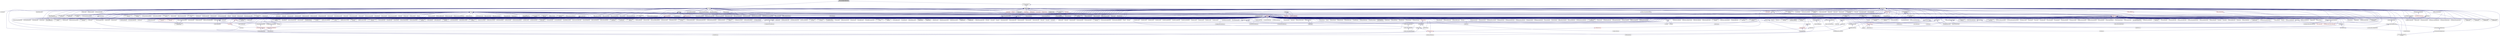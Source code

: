 digraph "async_colocated_callback.hpp"
{
  edge [fontname="Helvetica",fontsize="10",labelfontname="Helvetica",labelfontsize="10"];
  node [fontname="Helvetica",fontsize="10",shape=record];
  Node374 [label="async_colocated_callback.hpp",height=0.2,width=0.4,color="black", fillcolor="grey75", style="filled", fontcolor="black"];
  Node374 -> Node375 [dir="back",color="midnightblue",fontsize="10",style="solid",fontname="Helvetica"];
  Node375 [label="async.hpp",height=0.2,width=0.4,color="black", fillcolor="white", style="filled",URL="$d4/d59/include_2async_8hpp.html"];
  Node375 -> Node376 [dir="back",color="midnightblue",fontsize="10",style="solid",fontname="Helvetica"];
  Node376 [label="allgather.cpp",height=0.2,width=0.4,color="black", fillcolor="white", style="filled",URL="$d7/d06/allgather_8cpp.html"];
  Node375 -> Node377 [dir="back",color="midnightblue",fontsize="10",style="solid",fontname="Helvetica"];
  Node377 [label="allgather_and_gate.cpp",height=0.2,width=0.4,color="black", fillcolor="white", style="filled",URL="$d1/d56/allgather__and__gate_8cpp.html"];
  Node375 -> Node378 [dir="back",color="midnightblue",fontsize="10",style="solid",fontname="Helvetica"];
  Node378 [label="apex_fibonacci.cpp",height=0.2,width=0.4,color="black", fillcolor="white", style="filled",URL="$de/de1/apex__fibonacci_8cpp.html"];
  Node375 -> Node379 [dir="back",color="midnightblue",fontsize="10",style="solid",fontname="Helvetica"];
  Node379 [label="apex_policy_engine\l_active_thread_count.cpp",height=0.2,width=0.4,color="black", fillcolor="white", style="filled",URL="$d5/d01/apex__policy__engine__active__thread__count_8cpp.html"];
  Node375 -> Node380 [dir="back",color="midnightblue",fontsize="10",style="solid",fontname="Helvetica"];
  Node380 [label="apex_policy_engine\l_events.cpp",height=0.2,width=0.4,color="black", fillcolor="white", style="filled",URL="$df/d0f/apex__policy__engine__events_8cpp.html"];
  Node375 -> Node381 [dir="back",color="midnightblue",fontsize="10",style="solid",fontname="Helvetica"];
  Node381 [label="apex_policy_engine\l_periodic.cpp",height=0.2,width=0.4,color="black", fillcolor="white", style="filled",URL="$d5/d7b/apex__policy__engine__periodic_8cpp.html"];
  Node375 -> Node382 [dir="back",color="midnightblue",fontsize="10",style="solid",fontname="Helvetica"];
  Node382 [label="nqueen.hpp",height=0.2,width=0.4,color="black", fillcolor="white", style="filled",URL="$da/dfd/stubs_2nqueen_8hpp.html"];
  Node382 -> Node383 [dir="back",color="midnightblue",fontsize="10",style="solid",fontname="Helvetica"];
  Node383 [label="nqueen.hpp",height=0.2,width=0.4,color="black", fillcolor="white", style="filled",URL="$d0/d07/nqueen_8hpp.html"];
  Node383 -> Node384 [dir="back",color="midnightblue",fontsize="10",style="solid",fontname="Helvetica"];
  Node384 [label="nqueen_client.cpp",height=0.2,width=0.4,color="black", fillcolor="white", style="filled",URL="$d3/d5e/nqueen__client_8cpp.html"];
  Node375 -> Node385 [dir="back",color="midnightblue",fontsize="10",style="solid",fontname="Helvetica"];
  Node385 [label="1d_wave_equation.cpp",height=0.2,width=0.4,color="black", fillcolor="white", style="filled",URL="$da/dab/1d__wave__equation_8cpp.html"];
  Node375 -> Node386 [dir="back",color="midnightblue",fontsize="10",style="solid",fontname="Helvetica"];
  Node386 [label="factorial.cpp",height=0.2,width=0.4,color="black", fillcolor="white", style="filled",URL="$d9/d00/factorial_8cpp.html"];
  Node375 -> Node387 [dir="back",color="midnightblue",fontsize="10",style="solid",fontname="Helvetica"];
  Node387 [label="fibonacci.cpp",height=0.2,width=0.4,color="black", fillcolor="white", style="filled",URL="$d9/d89/fibonacci_8cpp.html"];
  Node375 -> Node388 [dir="back",color="midnightblue",fontsize="10",style="solid",fontname="Helvetica"];
  Node388 [label="fibonacci_one.cpp",height=0.2,width=0.4,color="black", fillcolor="white", style="filled",URL="$d8/d78/fibonacci__one_8cpp.html"];
  Node375 -> Node389 [dir="back",color="midnightblue",fontsize="10",style="solid",fontname="Helvetica"];
  Node389 [label="print_to_console.cpp",height=0.2,width=0.4,color="black", fillcolor="white", style="filled",URL="$d7/de6/print__to__console_8cpp.html"];
  Node375 -> Node390 [dir="back",color="midnightblue",fontsize="10",style="solid",fontname="Helvetica"];
  Node390 [label="quicksort.cpp",height=0.2,width=0.4,color="black", fillcolor="white", style="filled",URL="$d3/d1e/quicksort_8cpp.html"];
  Node375 -> Node391 [dir="back",color="midnightblue",fontsize="10",style="solid",fontname="Helvetica"];
  Node391 [label="sierpinski.cpp",height=0.2,width=0.4,color="black", fillcolor="white", style="filled",URL="$d3/d7e/sierpinski_8cpp.html"];
  Node375 -> Node392 [dir="back",color="midnightblue",fontsize="10",style="solid",fontname="Helvetica"];
  Node392 [label="random_mem_access.hpp",height=0.2,width=0.4,color="black", fillcolor="white", style="filled",URL="$d3/d32/stubs_2random__mem__access_8hpp.html"];
  Node392 -> Node393 [dir="back",color="midnightblue",fontsize="10",style="solid",fontname="Helvetica"];
  Node393 [label="random_mem_access.hpp",height=0.2,width=0.4,color="black", fillcolor="white", style="filled",URL="$db/de8/random__mem__access_8hpp.html"];
  Node393 -> Node394 [dir="back",color="midnightblue",fontsize="10",style="solid",fontname="Helvetica"];
  Node394 [label="random_mem_access_client.cpp",height=0.2,width=0.4,color="black", fillcolor="white", style="filled",URL="$df/d1b/random__mem__access__client_8cpp.html"];
  Node375 -> Node395 [dir="back",color="midnightblue",fontsize="10",style="solid",fontname="Helvetica"];
  Node395 [label="interpolator.cpp",height=0.2,width=0.4,color="black", fillcolor="white", style="filled",URL="$d5/d02/interpolator_8cpp.html"];
  Node375 -> Node396 [dir="back",color="midnightblue",fontsize="10",style="solid",fontname="Helvetica"];
  Node396 [label="simple_central_tuplespace.hpp",height=0.2,width=0.4,color="black", fillcolor="white", style="filled",URL="$d0/d4b/stubs_2simple__central__tuplespace_8hpp.html"];
  Node396 -> Node397 [dir="back",color="midnightblue",fontsize="10",style="solid",fontname="Helvetica"];
  Node397 [label="simple_central_tuplespace.hpp",height=0.2,width=0.4,color="black", fillcolor="white", style="filled",URL="$d5/ddd/simple__central__tuplespace_8hpp.html"];
  Node397 -> Node398 [dir="back",color="midnightblue",fontsize="10",style="solid",fontname="Helvetica"];
  Node398 [label="simple_central_tuplespace\l_client.cpp",height=0.2,width=0.4,color="black", fillcolor="white", style="filled",URL="$d1/d7b/simple__central__tuplespace__client_8cpp.html"];
  Node375 -> Node399 [dir="back",color="midnightblue",fontsize="10",style="solid",fontname="Helvetica"];
  Node399 [label="lcos.hpp",height=0.2,width=0.4,color="black", fillcolor="white", style="filled",URL="$d5/deb/lcos_8hpp.html"];
  Node399 -> Node377 [dir="back",color="midnightblue",fontsize="10",style="solid",fontname="Helvetica"];
  Node399 -> Node400 [dir="back",color="midnightblue",fontsize="10",style="solid",fontname="Helvetica"];
  Node400 [label="apex_balance.cpp",height=0.2,width=0.4,color="black", fillcolor="white", style="filled",URL="$d4/d8e/apex__balance_8cpp.html"];
  Node399 -> Node379 [dir="back",color="midnightblue",fontsize="10",style="solid",fontname="Helvetica"];
  Node399 -> Node380 [dir="back",color="midnightblue",fontsize="10",style="solid",fontname="Helvetica"];
  Node399 -> Node381 [dir="back",color="midnightblue",fontsize="10",style="solid",fontname="Helvetica"];
  Node399 -> Node401 [dir="back",color="midnightblue",fontsize="10",style="solid",fontname="Helvetica"];
  Node401 [label="heartbeat.cpp",height=0.2,width=0.4,color="black", fillcolor="white", style="filled",URL="$d8/d98/heartbeat_8cpp.html"];
  Node399 -> Node402 [dir="back",color="midnightblue",fontsize="10",style="solid",fontname="Helvetica"];
  Node402 [label="hello_world_component.hpp",height=0.2,width=0.4,color="black", fillcolor="white", style="filled",URL="$df/df0/hello__world__component_8hpp.html"];
  Node402 -> Node403 [dir="back",color="midnightblue",fontsize="10",style="solid",fontname="Helvetica"];
  Node403 [label="hello_world_client.cpp",height=0.2,width=0.4,color="black", fillcolor="white", style="filled",URL="$d5/da6/hello__world__client_8cpp.html"];
  Node402 -> Node404 [dir="back",color="midnightblue",fontsize="10",style="solid",fontname="Helvetica"];
  Node404 [label="hello_world_component.cpp",height=0.2,width=0.4,color="black", fillcolor="white", style="filled",URL="$d8/daa/hello__world__component_8cpp.html"];
  Node399 -> Node405 [dir="back",color="midnightblue",fontsize="10",style="solid",fontname="Helvetica"];
  Node405 [label="row.hpp",height=0.2,width=0.4,color="black", fillcolor="white", style="filled",URL="$dc/d69/row_8hpp.html"];
  Node405 -> Node406 [dir="back",color="midnightblue",fontsize="10",style="solid",fontname="Helvetica"];
  Node406 [label="grid.hpp",height=0.2,width=0.4,color="red", fillcolor="white", style="filled",URL="$dc/d8a/grid_8hpp.html"];
  Node406 -> Node407 [dir="back",color="midnightblue",fontsize="10",style="solid",fontname="Helvetica"];
  Node407 [label="jacobi.cpp",height=0.2,width=0.4,color="black", fillcolor="white", style="filled",URL="$d2/d27/jacobi_8cpp.html"];
  Node406 -> Node408 [dir="back",color="midnightblue",fontsize="10",style="solid",fontname="Helvetica"];
  Node408 [label="solver.hpp",height=0.2,width=0.4,color="red", fillcolor="white", style="filled",URL="$db/d9a/server_2solver_8hpp.html"];
  Node408 -> Node410 [dir="back",color="midnightblue",fontsize="10",style="solid",fontname="Helvetica"];
  Node410 [label="solver.cpp",height=0.2,width=0.4,color="black", fillcolor="white", style="filled",URL="$d6/d94/solver_8cpp.html"];
  Node406 -> Node411 [dir="back",color="midnightblue",fontsize="10",style="solid",fontname="Helvetica"];
  Node411 [label="grid.cpp",height=0.2,width=0.4,color="black", fillcolor="white", style="filled",URL="$d6/d1b/jacobi__component_2grid_8cpp.html"];
  Node405 -> Node412 [dir="back",color="midnightblue",fontsize="10",style="solid",fontname="Helvetica"];
  Node412 [label="stencil_iterator.hpp",height=0.2,width=0.4,color="black", fillcolor="white", style="filled",URL="$dc/d5c/server_2stencil__iterator_8hpp.html"];
  Node412 -> Node408 [dir="back",color="midnightblue",fontsize="10",style="solid",fontname="Helvetica"];
  Node412 -> Node413 [dir="back",color="midnightblue",fontsize="10",style="solid",fontname="Helvetica"];
  Node413 [label="stencil_iterator.cpp",height=0.2,width=0.4,color="black", fillcolor="white", style="filled",URL="$d6/de1/server_2stencil__iterator_8cpp.html"];
  Node412 -> Node414 [dir="back",color="midnightblue",fontsize="10",style="solid",fontname="Helvetica"];
  Node414 [label="stencil_iterator.cpp",height=0.2,width=0.4,color="black", fillcolor="white", style="filled",URL="$d7/d71/stencil__iterator_8cpp.html"];
  Node405 -> Node411 [dir="back",color="midnightblue",fontsize="10",style="solid",fontname="Helvetica"];
  Node399 -> Node415 [dir="back",color="midnightblue",fontsize="10",style="solid",fontname="Helvetica"];
  Node415 [label="stencil_iterator.hpp",height=0.2,width=0.4,color="black", fillcolor="white", style="filled",URL="$d4/dc8/stencil__iterator_8hpp.html"];
  Node415 -> Node408 [dir="back",color="midnightblue",fontsize="10",style="solid",fontname="Helvetica"];
  Node415 -> Node412 [dir="back",color="midnightblue",fontsize="10",style="solid",fontname="Helvetica"];
  Node415 -> Node414 [dir="back",color="midnightblue",fontsize="10",style="solid",fontname="Helvetica"];
  Node399 -> Node412 [dir="back",color="midnightblue",fontsize="10",style="solid",fontname="Helvetica"];
  Node399 -> Node416 [dir="back",color="midnightblue",fontsize="10",style="solid",fontname="Helvetica"];
  Node416 [label="jacobi_hpx.cpp",height=0.2,width=0.4,color="black", fillcolor="white", style="filled",URL="$d8/d72/jacobi__hpx_8cpp.html"];
  Node399 -> Node417 [dir="back",color="midnightblue",fontsize="10",style="solid",fontname="Helvetica"];
  Node417 [label="jacobi_nonuniform_hpx.cpp",height=0.2,width=0.4,color="black", fillcolor="white", style="filled",URL="$de/d56/jacobi__nonuniform__hpx_8cpp.html"];
  Node399 -> Node418 [dir="back",color="midnightblue",fontsize="10",style="solid",fontname="Helvetica"];
  Node418 [label="enumerate_threads.cpp",height=0.2,width=0.4,color="black", fillcolor="white", style="filled",URL="$d3/dd4/enumerate__threads_8cpp.html"];
  Node399 -> Node419 [dir="back",color="midnightblue",fontsize="10",style="solid",fontname="Helvetica"];
  Node419 [label="fibonacci_await.cpp",height=0.2,width=0.4,color="black", fillcolor="white", style="filled",URL="$dc/d1c/fibonacci__await_8cpp.html"];
  Node399 -> Node420 [dir="back",color="midnightblue",fontsize="10",style="solid",fontname="Helvetica"];
  Node420 [label="fibonacci_dataflow.cpp",height=0.2,width=0.4,color="black", fillcolor="white", style="filled",URL="$df/d3d/fibonacci__dataflow_8cpp.html"];
  Node399 -> Node421 [dir="back",color="midnightblue",fontsize="10",style="solid",fontname="Helvetica"];
  Node421 [label="fibonacci_futures.cpp",height=0.2,width=0.4,color="black", fillcolor="white", style="filled",URL="$d6/de3/fibonacci__futures_8cpp.html"];
  Node399 -> Node422 [dir="back",color="midnightblue",fontsize="10",style="solid",fontname="Helvetica"];
  Node422 [label="fibonacci_futures_distributed.cpp",height=0.2,width=0.4,color="black", fillcolor="white", style="filled",URL="$d1/dc9/fibonacci__futures__distributed_8cpp.html"];
  Node399 -> Node423 [dir="back",color="midnightblue",fontsize="10",style="solid",fontname="Helvetica"];
  Node423 [label="fractals.cpp",height=0.2,width=0.4,color="black", fillcolor="white", style="filled",URL="$d8/d58/fractals_8cpp.html"];
  Node399 -> Node424 [dir="back",color="midnightblue",fontsize="10",style="solid",fontname="Helvetica"];
  Node424 [label="fractals_executor.cpp",height=0.2,width=0.4,color="black", fillcolor="white", style="filled",URL="$d9/da9/fractals__executor_8cpp.html"];
  Node399 -> Node425 [dir="back",color="midnightblue",fontsize="10",style="solid",fontname="Helvetica"];
  Node425 [label="fractals_struct.cpp",height=0.2,width=0.4,color="black", fillcolor="white", style="filled",URL="$d8/d2f/fractals__struct_8cpp.html"];
  Node399 -> Node426 [dir="back",color="midnightblue",fontsize="10",style="solid",fontname="Helvetica"];
  Node426 [label="hello_world.cpp",height=0.2,width=0.4,color="black", fillcolor="white", style="filled",URL="$d0/d67/hello__world_8cpp.html"];
  Node399 -> Node427 [dir="back",color="midnightblue",fontsize="10",style="solid",fontname="Helvetica"];
  Node427 [label="latch_local.cpp",height=0.2,width=0.4,color="black", fillcolor="white", style="filled",URL="$dd/dd3/latch__local_8cpp.html"];
  Node399 -> Node428 [dir="back",color="midnightblue",fontsize="10",style="solid",fontname="Helvetica"];
  Node428 [label="latch_remote.cpp",height=0.2,width=0.4,color="black", fillcolor="white", style="filled",URL="$df/d59/latch__remote_8cpp.html"];
  Node399 -> Node429 [dir="back",color="midnightblue",fontsize="10",style="solid",fontname="Helvetica"];
  Node429 [label="local_channel.cpp",height=0.2,width=0.4,color="black", fillcolor="white", style="filled",URL="$d0/d3e/local__channel_8cpp.html"];
  Node399 -> Node430 [dir="back",color="midnightblue",fontsize="10",style="solid",fontname="Helvetica"];
  Node430 [label="pingpong.cpp",height=0.2,width=0.4,color="black", fillcolor="white", style="filled",URL="$dd/d4d/pingpong_8cpp.html"];
  Node399 -> Node431 [dir="back",color="midnightblue",fontsize="10",style="solid",fontname="Helvetica"];
  Node431 [label="shared_mutex.cpp",height=0.2,width=0.4,color="black", fillcolor="white", style="filled",URL="$da/d0b/shared__mutex_8cpp.html"];
  Node399 -> Node432 [dir="back",color="midnightblue",fontsize="10",style="solid",fontname="Helvetica"];
  Node432 [label="wait_composition.cpp",height=0.2,width=0.4,color="black", fillcolor="white", style="filled",URL="$d6/d13/wait__composition_8cpp.html"];
  Node399 -> Node433 [dir="back",color="midnightblue",fontsize="10",style="solid",fontname="Helvetica"];
  Node433 [label="sheneos_compare.cpp",height=0.2,width=0.4,color="black", fillcolor="white", style="filled",URL="$dc/d11/sheneos__compare_8cpp.html"];
  Node399 -> Node434 [dir="back",color="midnightblue",fontsize="10",style="solid",fontname="Helvetica"];
  Node434 [label="spell_check_file.cpp",height=0.2,width=0.4,color="black", fillcolor="white", style="filled",URL="$df/df7/spell__check__file_8cpp.html"];
  Node399 -> Node435 [dir="back",color="midnightblue",fontsize="10",style="solid",fontname="Helvetica"];
  Node435 [label="spell_check_simple.cpp",height=0.2,width=0.4,color="black", fillcolor="white", style="filled",URL="$dd/d54/spell__check__simple_8cpp.html"];
  Node399 -> Node398 [dir="back",color="midnightblue",fontsize="10",style="solid",fontname="Helvetica"];
  Node399 -> Node436 [dir="back",color="midnightblue",fontsize="10",style="solid",fontname="Helvetica"];
  Node436 [label="hpx.hpp",height=0.2,width=0.4,color="red", fillcolor="white", style="filled",URL="$d0/daa/hpx_8hpp.html"];
  Node436 -> Node437 [dir="back",color="midnightblue",fontsize="10",style="solid",fontname="Helvetica"];
  Node437 [label="1d_stencil_1.cpp",height=0.2,width=0.4,color="black", fillcolor="white", style="filled",URL="$d2/db1/1d__stencil__1_8cpp.html"];
  Node436 -> Node438 [dir="back",color="midnightblue",fontsize="10",style="solid",fontname="Helvetica"];
  Node438 [label="1d_stencil_2.cpp",height=0.2,width=0.4,color="black", fillcolor="white", style="filled",URL="$d3/dd1/1d__stencil__2_8cpp.html"];
  Node436 -> Node439 [dir="back",color="midnightblue",fontsize="10",style="solid",fontname="Helvetica"];
  Node439 [label="1d_stencil_3.cpp",height=0.2,width=0.4,color="black", fillcolor="white", style="filled",URL="$db/d19/1d__stencil__3_8cpp.html"];
  Node436 -> Node440 [dir="back",color="midnightblue",fontsize="10",style="solid",fontname="Helvetica"];
  Node440 [label="1d_stencil_4.cpp",height=0.2,width=0.4,color="black", fillcolor="white", style="filled",URL="$d1/d7d/1d__stencil__4_8cpp.html"];
  Node436 -> Node441 [dir="back",color="midnightblue",fontsize="10",style="solid",fontname="Helvetica"];
  Node441 [label="1d_stencil_4_parallel.cpp",height=0.2,width=0.4,color="black", fillcolor="white", style="filled",URL="$d6/d05/1d__stencil__4__parallel_8cpp.html"];
  Node436 -> Node442 [dir="back",color="midnightblue",fontsize="10",style="solid",fontname="Helvetica"];
  Node442 [label="1d_stencil_4_repart.cpp",height=0.2,width=0.4,color="black", fillcolor="white", style="filled",URL="$d0/d6b/1d__stencil__4__repart_8cpp.html"];
  Node436 -> Node443 [dir="back",color="midnightblue",fontsize="10",style="solid",fontname="Helvetica"];
  Node443 [label="1d_stencil_4_throttle.cpp",height=0.2,width=0.4,color="black", fillcolor="white", style="filled",URL="$d6/de5/1d__stencil__4__throttle_8cpp.html"];
  Node436 -> Node444 [dir="back",color="midnightblue",fontsize="10",style="solid",fontname="Helvetica"];
  Node444 [label="1d_stencil_5.cpp",height=0.2,width=0.4,color="black", fillcolor="white", style="filled",URL="$d7/d2a/1d__stencil__5_8cpp.html"];
  Node436 -> Node445 [dir="back",color="midnightblue",fontsize="10",style="solid",fontname="Helvetica"];
  Node445 [label="1d_stencil_6.cpp",height=0.2,width=0.4,color="black", fillcolor="white", style="filled",URL="$db/de7/1d__stencil__6_8cpp.html"];
  Node436 -> Node446 [dir="back",color="midnightblue",fontsize="10",style="solid",fontname="Helvetica"];
  Node446 [label="1d_stencil_7.cpp",height=0.2,width=0.4,color="black", fillcolor="white", style="filled",URL="$d4/d5a/1d__stencil__7_8cpp.html"];
  Node436 -> Node447 [dir="back",color="midnightblue",fontsize="10",style="solid",fontname="Helvetica"];
  Node447 [label="1d_stencil_8.cpp",height=0.2,width=0.4,color="black", fillcolor="white", style="filled",URL="$df/de0/1d__stencil__8_8cpp.html"];
  Node436 -> Node448 [dir="back",color="midnightblue",fontsize="10",style="solid",fontname="Helvetica"];
  Node448 [label="accumulator.cpp",height=0.2,width=0.4,color="black", fillcolor="white", style="filled",URL="$d1/d81/accumulator_8cpp.html"];
  Node436 -> Node449 [dir="back",color="midnightblue",fontsize="10",style="solid",fontname="Helvetica"];
  Node449 [label="accumulator.hpp",height=0.2,width=0.4,color="black", fillcolor="white", style="filled",URL="$d4/d9d/server_2accumulator_8hpp.html"];
  Node449 -> Node448 [dir="back",color="midnightblue",fontsize="10",style="solid",fontname="Helvetica"];
  Node449 -> Node450 [dir="back",color="midnightblue",fontsize="10",style="solid",fontname="Helvetica"];
  Node450 [label="accumulator.hpp",height=0.2,width=0.4,color="red", fillcolor="white", style="filled",URL="$d8/d5e/accumulator_8hpp.html"];
  Node436 -> Node452 [dir="back",color="midnightblue",fontsize="10",style="solid",fontname="Helvetica"];
  Node452 [label="template_function_accumulator.hpp",height=0.2,width=0.4,color="black", fillcolor="white", style="filled",URL="$d7/da6/server_2template__function__accumulator_8hpp.html"];
  Node452 -> Node453 [dir="back",color="midnightblue",fontsize="10",style="solid",fontname="Helvetica"];
  Node453 [label="template_function_accumulator.cpp",height=0.2,width=0.4,color="black", fillcolor="white", style="filled",URL="$d5/d02/template__function__accumulator_8cpp.html"];
  Node452 -> Node454 [dir="back",color="midnightblue",fontsize="10",style="solid",fontname="Helvetica"];
  Node454 [label="template_function_accumulator.hpp",height=0.2,width=0.4,color="red", fillcolor="white", style="filled",URL="$d3/de9/template__function__accumulator_8hpp.html"];
  Node436 -> Node456 [dir="back",color="midnightblue",fontsize="10",style="solid",fontname="Helvetica"];
  Node456 [label="template_accumulator.cpp",height=0.2,width=0.4,color="black", fillcolor="white", style="filled",URL="$d0/d4a/template__accumulator_8cpp.html"];
  Node436 -> Node453 [dir="back",color="midnightblue",fontsize="10",style="solid",fontname="Helvetica"];
  Node436 -> Node454 [dir="back",color="midnightblue",fontsize="10",style="solid",fontname="Helvetica"];
  Node436 -> Node457 [dir="back",color="midnightblue",fontsize="10",style="solid",fontname="Helvetica"];
  Node457 [label="allgather_module.cpp",height=0.2,width=0.4,color="black", fillcolor="white", style="filled",URL="$df/de4/allgather__module_8cpp.html"];
  Node436 -> Node376 [dir="back",color="midnightblue",fontsize="10",style="solid",fontname="Helvetica"];
  Node436 -> Node377 [dir="back",color="midnightblue",fontsize="10",style="solid",fontname="Helvetica"];
  Node436 -> Node458 [dir="back",color="midnightblue",fontsize="10",style="solid",fontname="Helvetica"];
  Node458 [label="ag_client.cpp",height=0.2,width=0.4,color="black", fillcolor="white", style="filled",URL="$d4/d5d/ag__client_8cpp.html"];
  Node436 -> Node459 [dir="back",color="midnightblue",fontsize="10",style="solid",fontname="Helvetica"];
  Node459 [label="hpx_thread_phase.cpp",height=0.2,width=0.4,color="black", fillcolor="white", style="filled",URL="$d5/dca/hpx__thread__phase_8cpp.html"];
  Node436 -> Node460 [dir="back",color="midnightblue",fontsize="10",style="solid",fontname="Helvetica"];
  Node460 [label="os_thread_num.cpp",height=0.2,width=0.4,color="black", fillcolor="white", style="filled",URL="$d2/dfb/os__thread__num_8cpp.html"];
  Node436 -> Node461 [dir="back",color="midnightblue",fontsize="10",style="solid",fontname="Helvetica"];
  Node461 [label="cancelable_action.cpp",height=0.2,width=0.4,color="black", fillcolor="white", style="filled",URL="$d5/d0c/cancelable__action_8cpp.html"];
  Node436 -> Node462 [dir="back",color="midnightblue",fontsize="10",style="solid",fontname="Helvetica"];
  Node462 [label="cancelable_action.hpp",height=0.2,width=0.4,color="black", fillcolor="white", style="filled",URL="$d5/d4d/server_2cancelable__action_8hpp.html"];
  Node462 -> Node461 [dir="back",color="midnightblue",fontsize="10",style="solid",fontname="Helvetica"];
  Node462 -> Node463 [dir="back",color="midnightblue",fontsize="10",style="solid",fontname="Helvetica"];
  Node463 [label="cancelable_action.hpp",height=0.2,width=0.4,color="black", fillcolor="white", style="filled",URL="$d0/da3/stubs_2cancelable__action_8hpp.html"];
  Node463 -> Node464 [dir="back",color="midnightblue",fontsize="10",style="solid",fontname="Helvetica"];
  Node464 [label="cancelable_action.hpp",height=0.2,width=0.4,color="black", fillcolor="white", style="filled",URL="$d6/d28/cancelable__action_8hpp.html"];
  Node464 -> Node465 [dir="back",color="midnightblue",fontsize="10",style="solid",fontname="Helvetica"];
  Node465 [label="cancelable_action_client.cpp",height=0.2,width=0.4,color="black", fillcolor="white", style="filled",URL="$d1/db8/cancelable__action__client_8cpp.html"];
  Node436 -> Node463 [dir="back",color="midnightblue",fontsize="10",style="solid",fontname="Helvetica"];
  Node436 -> Node465 [dir="back",color="midnightblue",fontsize="10",style="solid",fontname="Helvetica"];
  Node436 -> Node466 [dir="back",color="midnightblue",fontsize="10",style="solid",fontname="Helvetica"];
  Node466 [label="cublas_matmul.cpp",height=0.2,width=0.4,color="black", fillcolor="white", style="filled",URL="$dd/d84/cublas__matmul_8cpp.html"];
  Node436 -> Node467 [dir="back",color="midnightblue",fontsize="10",style="solid",fontname="Helvetica"];
  Node467 [label="win_perf_counters.cpp",height=0.2,width=0.4,color="black", fillcolor="white", style="filled",URL="$d8/d11/win__perf__counters_8cpp.html"];
  Node436 -> Node468 [dir="back",color="midnightblue",fontsize="10",style="solid",fontname="Helvetica"];
  Node468 [label="win_perf_counters.hpp",height=0.2,width=0.4,color="black", fillcolor="white", style="filled",URL="$d5/da7/win__perf__counters_8hpp.html"];
  Node436 -> Node402 [dir="back",color="midnightblue",fontsize="10",style="solid",fontname="Helvetica"];
  Node436 -> Node469 [dir="back",color="midnightblue",fontsize="10",style="solid",fontname="Helvetica"];
  Node469 [label="interpolate1d.cpp",height=0.2,width=0.4,color="black", fillcolor="white", style="filled",URL="$d0/d05/interpolate1d_8cpp.html"];
  Node436 -> Node470 [dir="back",color="midnightblue",fontsize="10",style="solid",fontname="Helvetica"];
  Node470 [label="partition.hpp",height=0.2,width=0.4,color="black", fillcolor="white", style="filled",URL="$d0/d7a/examples_2interpolate1d_2interpolate1d_2partition_8hpp.html"];
  Node470 -> Node469 [dir="back",color="midnightblue",fontsize="10",style="solid",fontname="Helvetica"];
  Node470 -> Node471 [dir="back",color="midnightblue",fontsize="10",style="solid",fontname="Helvetica"];
  Node471 [label="interpolate1d.hpp",height=0.2,width=0.4,color="red", fillcolor="white", style="filled",URL="$d4/dc7/interpolate1d_8hpp.html"];
  Node471 -> Node469 [dir="back",color="midnightblue",fontsize="10",style="solid",fontname="Helvetica"];
  Node436 -> Node473 [dir="back",color="midnightblue",fontsize="10",style="solid",fontname="Helvetica"];
  Node473 [label="partition.hpp",height=0.2,width=0.4,color="black", fillcolor="white", style="filled",URL="$d0/dff/examples_2interpolate1d_2interpolate1d_2server_2partition_8hpp.html"];
  Node473 -> Node470 [dir="back",color="midnightblue",fontsize="10",style="solid",fontname="Helvetica"];
  Node473 -> Node474 [dir="back",color="midnightblue",fontsize="10",style="solid",fontname="Helvetica"];
  Node474 [label="partition.cpp",height=0.2,width=0.4,color="black", fillcolor="white", style="filled",URL="$d0/d4f/examples_2interpolate1d_2interpolate1d_2server_2partition_8cpp.html"];
  Node436 -> Node471 [dir="back",color="midnightblue",fontsize="10",style="solid",fontname="Helvetica"];
  Node436 -> Node475 [dir="back",color="midnightblue",fontsize="10",style="solid",fontname="Helvetica"];
  Node475 [label="read_values.cpp",height=0.2,width=0.4,color="black", fillcolor="white", style="filled",URL="$d0/d8c/interpolate1d_2interpolate1d_2read__values_8cpp.html"];
  Node436 -> Node474 [dir="back",color="midnightblue",fontsize="10",style="solid",fontname="Helvetica"];
  Node436 -> Node407 [dir="back",color="midnightblue",fontsize="10",style="solid",fontname="Helvetica"];
  Node436 -> Node411 [dir="back",color="midnightblue",fontsize="10",style="solid",fontname="Helvetica"];
  Node436 -> Node476 [dir="back",color="midnightblue",fontsize="10",style="solid",fontname="Helvetica"];
  Node476 [label="row.cpp",height=0.2,width=0.4,color="black", fillcolor="white", style="filled",URL="$d3/d86/server_2row_8cpp.html"];
  Node436 -> Node410 [dir="back",color="midnightblue",fontsize="10",style="solid",fontname="Helvetica"];
  Node436 -> Node413 [dir="back",color="midnightblue",fontsize="10",style="solid",fontname="Helvetica"];
  Node436 -> Node414 [dir="back",color="midnightblue",fontsize="10",style="solid",fontname="Helvetica"];
  Node436 -> Node477 [dir="back",color="midnightblue",fontsize="10",style="solid",fontname="Helvetica"];
  Node477 [label="jacobi.cpp",height=0.2,width=0.4,color="black", fillcolor="white", style="filled",URL="$d3/d44/smp_2jacobi_8cpp.html"];
  Node436 -> Node416 [dir="back",color="midnightblue",fontsize="10",style="solid",fontname="Helvetica"];
  Node436 -> Node478 [dir="back",color="midnightblue",fontsize="10",style="solid",fontname="Helvetica"];
  Node478 [label="jacobi_nonuniform.cpp",height=0.2,width=0.4,color="black", fillcolor="white", style="filled",URL="$dd/ddc/jacobi__nonuniform_8cpp.html"];
  Node436 -> Node417 [dir="back",color="midnightblue",fontsize="10",style="solid",fontname="Helvetica"];
  Node436 -> Node479 [dir="back",color="midnightblue",fontsize="10",style="solid",fontname="Helvetica"];
  Node479 [label="nqueen.cpp",height=0.2,width=0.4,color="black", fillcolor="white", style="filled",URL="$db/dca/nqueen_8cpp.html"];
  Node436 -> Node480 [dir="back",color="midnightblue",fontsize="10",style="solid",fontname="Helvetica"];
  Node480 [label="nqueen.hpp",height=0.2,width=0.4,color="black", fillcolor="white", style="filled",URL="$de/d58/server_2nqueen_8hpp.html"];
  Node480 -> Node479 [dir="back",color="midnightblue",fontsize="10",style="solid",fontname="Helvetica"];
  Node480 -> Node382 [dir="back",color="midnightblue",fontsize="10",style="solid",fontname="Helvetica"];
  Node436 -> Node384 [dir="back",color="midnightblue",fontsize="10",style="solid",fontname="Helvetica"];
  Node436 -> Node481 [dir="back",color="midnightblue",fontsize="10",style="solid",fontname="Helvetica"];
  Node481 [label="sine.cpp",height=0.2,width=0.4,color="black", fillcolor="white", style="filled",URL="$d3/d0d/server_2sine_8cpp.html"];
  Node436 -> Node482 [dir="back",color="midnightblue",fontsize="10",style="solid",fontname="Helvetica"];
  Node482 [label="sine.hpp",height=0.2,width=0.4,color="black", fillcolor="white", style="filled",URL="$d8/dac/sine_8hpp.html"];
  Node482 -> Node481 [dir="back",color="midnightblue",fontsize="10",style="solid",fontname="Helvetica"];
  Node482 -> Node483 [dir="back",color="midnightblue",fontsize="10",style="solid",fontname="Helvetica"];
  Node483 [label="sine.cpp",height=0.2,width=0.4,color="black", fillcolor="white", style="filled",URL="$d5/dd8/sine_8cpp.html"];
  Node436 -> Node483 [dir="back",color="midnightblue",fontsize="10",style="solid",fontname="Helvetica"];
  Node436 -> Node484 [dir="back",color="midnightblue",fontsize="10",style="solid",fontname="Helvetica"];
  Node484 [label="sine_client.cpp",height=0.2,width=0.4,color="black", fillcolor="white", style="filled",URL="$db/d62/sine__client_8cpp.html"];
  Node436 -> Node485 [dir="back",color="midnightblue",fontsize="10",style="solid",fontname="Helvetica"];
  Node485 [label="qt.cpp",height=0.2,width=0.4,color="black", fillcolor="white", style="filled",URL="$df/d90/qt_8cpp.html"];
  Node436 -> Node486 [dir="back",color="midnightblue",fontsize="10",style="solid",fontname="Helvetica"];
  Node486 [label="queue_client.cpp",height=0.2,width=0.4,color="black", fillcolor="white", style="filled",URL="$d7/d96/queue__client_8cpp.html"];
  Node436 -> Node487 [dir="back",color="midnightblue",fontsize="10",style="solid",fontname="Helvetica"];
  Node487 [label="customize_async.cpp",height=0.2,width=0.4,color="black", fillcolor="white", style="filled",URL="$d0/d82/customize__async_8cpp.html"];
  Node436 -> Node488 [dir="back",color="midnightblue",fontsize="10",style="solid",fontname="Helvetica"];
  Node488 [label="data_actions.cpp",height=0.2,width=0.4,color="black", fillcolor="white", style="filled",URL="$dc/d68/data__actions_8cpp.html"];
  Node436 -> Node489 [dir="back",color="midnightblue",fontsize="10",style="solid",fontname="Helvetica"];
  Node489 [label="error_handling.cpp",height=0.2,width=0.4,color="black", fillcolor="white", style="filled",URL="$d9/d96/error__handling_8cpp.html"];
  Node436 -> Node490 [dir="back",color="midnightblue",fontsize="10",style="solid",fontname="Helvetica"];
  Node490 [label="event_synchronization.cpp",height=0.2,width=0.4,color="black", fillcolor="white", style="filled",URL="$d0/d35/event__synchronization_8cpp.html"];
  Node436 -> Node386 [dir="back",color="midnightblue",fontsize="10",style="solid",fontname="Helvetica"];
  Node436 -> Node491 [dir="back",color="midnightblue",fontsize="10",style="solid",fontname="Helvetica"];
  Node491 [label="file_serialization.cpp",height=0.2,width=0.4,color="black", fillcolor="white", style="filled",URL="$de/d58/file__serialization_8cpp.html"];
  Node436 -> Node492 [dir="back",color="midnightblue",fontsize="10",style="solid",fontname="Helvetica"];
  Node492 [label="init_globally.cpp",height=0.2,width=0.4,color="black", fillcolor="white", style="filled",URL="$d6/dad/init__globally_8cpp.html"];
  Node436 -> Node493 [dir="back",color="midnightblue",fontsize="10",style="solid",fontname="Helvetica"];
  Node493 [label="interest_calculator.cpp",height=0.2,width=0.4,color="black", fillcolor="white", style="filled",URL="$d2/d86/interest__calculator_8cpp.html"];
  Node436 -> Node494 [dir="back",color="midnightblue",fontsize="10",style="solid",fontname="Helvetica"];
  Node494 [label="non_atomic_rma.cpp",height=0.2,width=0.4,color="black", fillcolor="white", style="filled",URL="$d7/d8b/non__atomic__rma_8cpp.html"];
  Node436 -> Node495 [dir="back",color="midnightblue",fontsize="10",style="solid",fontname="Helvetica"];
  Node495 [label="partitioned_vector\l_spmd_foreach.cpp",height=0.2,width=0.4,color="black", fillcolor="white", style="filled",URL="$db/d7c/partitioned__vector__spmd__foreach_8cpp.html"];
  Node436 -> Node496 [dir="back",color="midnightblue",fontsize="10",style="solid",fontname="Helvetica"];
  Node496 [label="pipeline1.cpp",height=0.2,width=0.4,color="black", fillcolor="white", style="filled",URL="$d5/d77/pipeline1_8cpp.html"];
  Node436 -> Node390 [dir="back",color="midnightblue",fontsize="10",style="solid",fontname="Helvetica"];
  Node436 -> Node497 [dir="back",color="midnightblue",fontsize="10",style="solid",fontname="Helvetica"];
  Node497 [label="receive_buffer.cpp",height=0.2,width=0.4,color="black", fillcolor="white", style="filled",URL="$d7/d10/receive__buffer_8cpp.html"];
  Node436 -> Node498 [dir="back",color="midnightblue",fontsize="10",style="solid",fontname="Helvetica"];
  Node498 [label="safe_object.cpp",height=0.2,width=0.4,color="black", fillcolor="white", style="filled",URL="$dd/d52/safe__object_8cpp.html"];
  Node436 -> Node499 [dir="back",color="midnightblue",fontsize="10",style="solid",fontname="Helvetica"];
  Node499 [label="sort_by_key_demo.cpp",height=0.2,width=0.4,color="black", fillcolor="white", style="filled",URL="$da/d20/sort__by__key__demo_8cpp.html"];
  Node436 -> Node500 [dir="back",color="midnightblue",fontsize="10",style="solid",fontname="Helvetica"];
  Node500 [label="timed_wake.cpp",height=0.2,width=0.4,color="black", fillcolor="white", style="filled",URL="$d8/df9/timed__wake_8cpp.html"];
  Node436 -> Node501 [dir="back",color="midnightblue",fontsize="10",style="solid",fontname="Helvetica"];
  Node501 [label="vector_counting_dotproduct.cpp",height=0.2,width=0.4,color="black", fillcolor="white", style="filled",URL="$df/de9/vector__counting__dotproduct_8cpp.html"];
  Node436 -> Node502 [dir="back",color="midnightblue",fontsize="10",style="solid",fontname="Helvetica"];
  Node502 [label="vector_zip_dotproduct.cpp",height=0.2,width=0.4,color="black", fillcolor="white", style="filled",URL="$dc/d18/vector__zip__dotproduct_8cpp.html"];
  Node436 -> Node503 [dir="back",color="midnightblue",fontsize="10",style="solid",fontname="Helvetica"];
  Node503 [label="zerocopy_rdma.cpp",height=0.2,width=0.4,color="black", fillcolor="white", style="filled",URL="$d1/dad/zerocopy__rdma_8cpp.html"];
  Node436 -> Node504 [dir="back",color="midnightblue",fontsize="10",style="solid",fontname="Helvetica"];
  Node504 [label="random_mem_access.cpp",height=0.2,width=0.4,color="black", fillcolor="white", style="filled",URL="$d1/d51/random__mem__access_8cpp.html"];
  Node436 -> Node505 [dir="back",color="midnightblue",fontsize="10",style="solid",fontname="Helvetica"];
  Node505 [label="random_mem_access.hpp",height=0.2,width=0.4,color="black", fillcolor="white", style="filled",URL="$d0/d19/server_2random__mem__access_8hpp.html"];
  Node505 -> Node504 [dir="back",color="midnightblue",fontsize="10",style="solid",fontname="Helvetica"];
  Node505 -> Node392 [dir="back",color="midnightblue",fontsize="10",style="solid",fontname="Helvetica"];
  Node436 -> Node394 [dir="back",color="midnightblue",fontsize="10",style="solid",fontname="Helvetica"];
  Node436 -> Node506 [dir="back",color="midnightblue",fontsize="10",style="solid",fontname="Helvetica"];
  Node506 [label="oversubscribing_resource\l_partitioner.cpp",height=0.2,width=0.4,color="black", fillcolor="white", style="filled",URL="$dd/dee/oversubscribing__resource__partitioner_8cpp.html"];
  Node436 -> Node507 [dir="back",color="midnightblue",fontsize="10",style="solid",fontname="Helvetica"];
  Node507 [label="simple_resource_partitioner.cpp",height=0.2,width=0.4,color="black", fillcolor="white", style="filled",URL="$d5/df9/simple__resource__partitioner_8cpp.html"];
  Node436 -> Node508 [dir="back",color="midnightblue",fontsize="10",style="solid",fontname="Helvetica"];
  Node508 [label="dimension.hpp",height=0.2,width=0.4,color="red", fillcolor="white", style="filled",URL="$d6/d39/sheneos_2sheneos_2dimension_8hpp.html"];
  Node508 -> Node513 [dir="back",color="midnightblue",fontsize="10",style="solid",fontname="Helvetica"];
  Node513 [label="partition3d.hpp",height=0.2,width=0.4,color="black", fillcolor="white", style="filled",URL="$dd/dbf/server_2partition3d_8hpp.html"];
  Node513 -> Node514 [dir="back",color="midnightblue",fontsize="10",style="solid",fontname="Helvetica"];
  Node514 [label="partition3d.hpp",height=0.2,width=0.4,color="black", fillcolor="white", style="filled",URL="$d1/d50/partition3d_8hpp.html"];
  Node514 -> Node395 [dir="back",color="midnightblue",fontsize="10",style="solid",fontname="Helvetica"];
  Node514 -> Node515 [dir="back",color="midnightblue",fontsize="10",style="solid",fontname="Helvetica"];
  Node515 [label="interpolator.hpp",height=0.2,width=0.4,color="red", fillcolor="white", style="filled",URL="$dc/d3b/interpolator_8hpp.html"];
  Node515 -> Node395 [dir="back",color="midnightblue",fontsize="10",style="solid",fontname="Helvetica"];
  Node515 -> Node433 [dir="back",color="midnightblue",fontsize="10",style="solid",fontname="Helvetica"];
  Node515 -> Node517 [dir="back",color="midnightblue",fontsize="10",style="solid",fontname="Helvetica"];
  Node517 [label="sheneos_test.cpp",height=0.2,width=0.4,color="black", fillcolor="white", style="filled",URL="$d4/d6e/sheneos__test_8cpp.html"];
  Node513 -> Node512 [dir="back",color="midnightblue",fontsize="10",style="solid",fontname="Helvetica"];
  Node512 [label="partition3d.cpp",height=0.2,width=0.4,color="black", fillcolor="white", style="filled",URL="$de/d70/partition3d_8cpp.html"];
  Node436 -> Node395 [dir="back",color="midnightblue",fontsize="10",style="solid",fontname="Helvetica"];
  Node436 -> Node514 [dir="back",color="midnightblue",fontsize="10",style="solid",fontname="Helvetica"];
  Node436 -> Node513 [dir="back",color="midnightblue",fontsize="10",style="solid",fontname="Helvetica"];
  Node436 -> Node515 [dir="back",color="midnightblue",fontsize="10",style="solid",fontname="Helvetica"];
  Node436 -> Node518 [dir="back",color="midnightblue",fontsize="10",style="solid",fontname="Helvetica"];
  Node518 [label="configuration.hpp",height=0.2,width=0.4,color="red", fillcolor="white", style="filled",URL="$dc/d0a/configuration_8hpp.html"];
  Node518 -> Node515 [dir="back",color="midnightblue",fontsize="10",style="solid",fontname="Helvetica"];
  Node436 -> Node511 [dir="back",color="midnightblue",fontsize="10",style="solid",fontname="Helvetica"];
  Node511 [label="read_values.cpp",height=0.2,width=0.4,color="black", fillcolor="white", style="filled",URL="$d7/da4/sheneos_2sheneos_2read__values_8cpp.html"];
  Node436 -> Node512 [dir="back",color="midnightblue",fontsize="10",style="solid",fontname="Helvetica"];
  Node436 -> Node517 [dir="back",color="midnightblue",fontsize="10",style="solid",fontname="Helvetica"];
  Node436 -> Node520 [dir="back",color="midnightblue",fontsize="10",style="solid",fontname="Helvetica"];
  Node520 [label="startup_shutdown.cpp",height=0.2,width=0.4,color="black", fillcolor="white", style="filled",URL="$d3/dfc/server_2startup__shutdown_8cpp.html"];
  Node436 -> Node521 [dir="back",color="midnightblue",fontsize="10",style="solid",fontname="Helvetica"];
  Node521 [label="startup_shutdown.cpp",height=0.2,width=0.4,color="black", fillcolor="white", style="filled",URL="$d0/ddb/startup__shutdown_8cpp.html"];
  Node436 -> Node522 [dir="back",color="midnightblue",fontsize="10",style="solid",fontname="Helvetica"];
  Node522 [label="spin.cpp",height=0.2,width=0.4,color="black", fillcolor="white", style="filled",URL="$d7/df2/spin_8cpp.html"];
  Node436 -> Node523 [dir="back",color="midnightblue",fontsize="10",style="solid",fontname="Helvetica"];
  Node523 [label="throttle.cpp",height=0.2,width=0.4,color="black", fillcolor="white", style="filled",URL="$de/d56/server_2throttle_8cpp.html"];
  Node436 -> Node524 [dir="back",color="midnightblue",fontsize="10",style="solid",fontname="Helvetica"];
  Node524 [label="throttle.hpp",height=0.2,width=0.4,color="black", fillcolor="white", style="filled",URL="$db/dc9/server_2throttle_8hpp.html"];
  Node524 -> Node523 [dir="back",color="midnightblue",fontsize="10",style="solid",fontname="Helvetica"];
  Node524 -> Node525 [dir="back",color="midnightblue",fontsize="10",style="solid",fontname="Helvetica"];
  Node525 [label="throttle.hpp",height=0.2,width=0.4,color="black", fillcolor="white", style="filled",URL="$d5/dec/stubs_2throttle_8hpp.html"];
  Node525 -> Node526 [dir="back",color="midnightblue",fontsize="10",style="solid",fontname="Helvetica"];
  Node526 [label="throttle.hpp",height=0.2,width=0.4,color="black", fillcolor="white", style="filled",URL="$d2/d2e/throttle_8hpp.html"];
  Node526 -> Node527 [dir="back",color="midnightblue",fontsize="10",style="solid",fontname="Helvetica"];
  Node527 [label="throttle.cpp",height=0.2,width=0.4,color="black", fillcolor="white", style="filled",URL="$db/d02/throttle_8cpp.html"];
  Node526 -> Node528 [dir="back",color="midnightblue",fontsize="10",style="solid",fontname="Helvetica"];
  Node528 [label="throttle_client.cpp",height=0.2,width=0.4,color="black", fillcolor="white", style="filled",URL="$d0/db7/throttle__client_8cpp.html"];
  Node436 -> Node525 [dir="back",color="midnightblue",fontsize="10",style="solid",fontname="Helvetica"];
  Node436 -> Node527 [dir="back",color="midnightblue",fontsize="10",style="solid",fontname="Helvetica"];
  Node436 -> Node526 [dir="back",color="midnightblue",fontsize="10",style="solid",fontname="Helvetica"];
  Node436 -> Node529 [dir="back",color="midnightblue",fontsize="10",style="solid",fontname="Helvetica"];
  Node529 [label="transpose_await.cpp",height=0.2,width=0.4,color="black", fillcolor="white", style="filled",URL="$de/d68/transpose__await_8cpp.html"];
  Node436 -> Node530 [dir="back",color="midnightblue",fontsize="10",style="solid",fontname="Helvetica"];
  Node530 [label="transpose_block.cpp",height=0.2,width=0.4,color="black", fillcolor="white", style="filled",URL="$d0/de1/transpose__block_8cpp.html"];
  Node436 -> Node531 [dir="back",color="midnightblue",fontsize="10",style="solid",fontname="Helvetica"];
  Node531 [label="transpose_block_numa.cpp",height=0.2,width=0.4,color="black", fillcolor="white", style="filled",URL="$dd/d3b/transpose__block__numa_8cpp.html"];
  Node436 -> Node532 [dir="back",color="midnightblue",fontsize="10",style="solid",fontname="Helvetica"];
  Node532 [label="transpose_serial.cpp",height=0.2,width=0.4,color="black", fillcolor="white", style="filled",URL="$db/d74/transpose__serial_8cpp.html"];
  Node436 -> Node533 [dir="back",color="midnightblue",fontsize="10",style="solid",fontname="Helvetica"];
  Node533 [label="transpose_serial_block.cpp",height=0.2,width=0.4,color="black", fillcolor="white", style="filled",URL="$d8/daa/transpose__serial__block_8cpp.html"];
  Node436 -> Node534 [dir="back",color="midnightblue",fontsize="10",style="solid",fontname="Helvetica"];
  Node534 [label="transpose_serial_vector.cpp",height=0.2,width=0.4,color="black", fillcolor="white", style="filled",URL="$d4/d04/transpose__serial__vector_8cpp.html"];
  Node436 -> Node535 [dir="back",color="midnightblue",fontsize="10",style="solid",fontname="Helvetica"];
  Node535 [label="transpose_smp.cpp",height=0.2,width=0.4,color="black", fillcolor="white", style="filled",URL="$d2/d99/transpose__smp_8cpp.html"];
  Node436 -> Node536 [dir="back",color="midnightblue",fontsize="10",style="solid",fontname="Helvetica"];
  Node536 [label="transpose_smp_block.cpp",height=0.2,width=0.4,color="black", fillcolor="white", style="filled",URL="$da/d4d/transpose__smp__block_8cpp.html"];
  Node436 -> Node537 [dir="back",color="midnightblue",fontsize="10",style="solid",fontname="Helvetica"];
  Node537 [label="simple_central_tuplespace.hpp",height=0.2,width=0.4,color="black", fillcolor="white", style="filled",URL="$db/d69/server_2simple__central__tuplespace_8hpp.html"];
  Node537 -> Node538 [dir="back",color="midnightblue",fontsize="10",style="solid",fontname="Helvetica"];
  Node538 [label="simple_central_tuplespace.cpp",height=0.2,width=0.4,color="black", fillcolor="white", style="filled",URL="$d3/dec/simple__central__tuplespace_8cpp.html"];
  Node537 -> Node396 [dir="back",color="midnightblue",fontsize="10",style="solid",fontname="Helvetica"];
  Node436 -> Node539 [dir="back",color="midnightblue",fontsize="10",style="solid",fontname="Helvetica"];
  Node539 [label="tuples_warehouse.hpp",height=0.2,width=0.4,color="black", fillcolor="white", style="filled",URL="$da/de6/tuples__warehouse_8hpp.html"];
  Node539 -> Node537 [dir="back",color="midnightblue",fontsize="10",style="solid",fontname="Helvetica"];
  Node436 -> Node538 [dir="back",color="midnightblue",fontsize="10",style="solid",fontname="Helvetica"];
  Node436 -> Node540 [dir="back",color="midnightblue",fontsize="10",style="solid",fontname="Helvetica"];
  Node540 [label="hpx_runtime.cpp",height=0.2,width=0.4,color="black", fillcolor="white", style="filled",URL="$d7/d1e/hpx__runtime_8cpp.html"];
  Node436 -> Node541 [dir="back",color="midnightblue",fontsize="10",style="solid",fontname="Helvetica"];
  Node541 [label="synchronize.cpp",height=0.2,width=0.4,color="black", fillcolor="white", style="filled",URL="$da/da2/synchronize_8cpp.html"];
  Node436 -> Node542 [dir="back",color="midnightblue",fontsize="10",style="solid",fontname="Helvetica"];
  Node542 [label="agas_cache_timings.cpp",height=0.2,width=0.4,color="black", fillcolor="white", style="filled",URL="$dd/d37/agas__cache__timings_8cpp.html"];
  Node436 -> Node543 [dir="back",color="midnightblue",fontsize="10",style="solid",fontname="Helvetica"];
  Node543 [label="async_overheads.cpp",height=0.2,width=0.4,color="black", fillcolor="white", style="filled",URL="$de/da6/async__overheads_8cpp.html"];
  Node436 -> Node544 [dir="back",color="midnightblue",fontsize="10",style="solid",fontname="Helvetica"];
  Node544 [label="coroutines_call_overhead.cpp",height=0.2,width=0.4,color="black", fillcolor="white", style="filled",URL="$da/d1e/coroutines__call__overhead_8cpp.html"];
  Node436 -> Node545 [dir="back",color="midnightblue",fontsize="10",style="solid",fontname="Helvetica"];
  Node545 [label="foreach_scaling.cpp",height=0.2,width=0.4,color="black", fillcolor="white", style="filled",URL="$d4/d94/foreach__scaling_8cpp.html"];
  Node436 -> Node546 [dir="back",color="midnightblue",fontsize="10",style="solid",fontname="Helvetica"];
  Node546 [label="function_object_wrapper\l_overhead.cpp",height=0.2,width=0.4,color="black", fillcolor="white", style="filled",URL="$d5/d6f/function__object__wrapper__overhead_8cpp.html"];
  Node436 -> Node547 [dir="back",color="midnightblue",fontsize="10",style="solid",fontname="Helvetica"];
  Node547 [label="hpx_homogeneous_timed\l_task_spawn_executors.cpp",height=0.2,width=0.4,color="black", fillcolor="white", style="filled",URL="$d1/d3b/hpx__homogeneous__timed__task__spawn__executors_8cpp.html"];
  Node436 -> Node548 [dir="back",color="midnightblue",fontsize="10",style="solid",fontname="Helvetica"];
  Node548 [label="htts2_hpx.cpp",height=0.2,width=0.4,color="black", fillcolor="white", style="filled",URL="$d2/daf/htts2__hpx_8cpp.html"];
  Node436 -> Node549 [dir="back",color="midnightblue",fontsize="10",style="solid",fontname="Helvetica"];
  Node549 [label="partitioned_vector\l_foreach.cpp",height=0.2,width=0.4,color="black", fillcolor="white", style="filled",URL="$df/d5f/partitioned__vector__foreach_8cpp.html"];
  Node436 -> Node550 [dir="back",color="midnightblue",fontsize="10",style="solid",fontname="Helvetica"];
  Node550 [label="serialization_overhead.cpp",height=0.2,width=0.4,color="black", fillcolor="white", style="filled",URL="$d3/df8/serialization__overhead_8cpp.html"];
  Node436 -> Node551 [dir="back",color="midnightblue",fontsize="10",style="solid",fontname="Helvetica"];
  Node551 [label="sizeof.cpp",height=0.2,width=0.4,color="black", fillcolor="white", style="filled",URL="$d3/d0f/sizeof_8cpp.html"];
  Node436 -> Node552 [dir="back",color="midnightblue",fontsize="10",style="solid",fontname="Helvetica"];
  Node552 [label="skynet.cpp",height=0.2,width=0.4,color="black", fillcolor="white", style="filled",URL="$d0/dc3/skynet_8cpp.html"];
  Node436 -> Node553 [dir="back",color="midnightblue",fontsize="10",style="solid",fontname="Helvetica"];
  Node553 [label="stencil3_iterators.cpp",height=0.2,width=0.4,color="black", fillcolor="white", style="filled",URL="$db/d9e/stencil3__iterators_8cpp.html"];
  Node436 -> Node554 [dir="back",color="midnightblue",fontsize="10",style="solid",fontname="Helvetica"];
  Node554 [label="stream.cpp",height=0.2,width=0.4,color="black", fillcolor="white", style="filled",URL="$da/d5f/stream_8cpp.html"];
  Node436 -> Node555 [dir="back",color="midnightblue",fontsize="10",style="solid",fontname="Helvetica"];
  Node555 [label="timed_task_spawn.cpp",height=0.2,width=0.4,color="black", fillcolor="white", style="filled",URL="$df/de1/timed__task__spawn_8cpp.html"];
  Node436 -> Node556 [dir="back",color="midnightblue",fontsize="10",style="solid",fontname="Helvetica"];
  Node556 [label="transform_reduce_binary\l_scaling.cpp",height=0.2,width=0.4,color="black", fillcolor="white", style="filled",URL="$d1/dae/transform__reduce__binary__scaling_8cpp.html"];
  Node436 -> Node557 [dir="back",color="midnightblue",fontsize="10",style="solid",fontname="Helvetica"];
  Node557 [label="transform_reduce_scaling.cpp",height=0.2,width=0.4,color="black", fillcolor="white", style="filled",URL="$db/d2a/transform__reduce__scaling_8cpp.html"];
  Node436 -> Node558 [dir="back",color="midnightblue",fontsize="10",style="solid",fontname="Helvetica"];
  Node558 [label="minmax_element_performance.cpp",height=0.2,width=0.4,color="black", fillcolor="white", style="filled",URL="$d9/d93/minmax__element__performance_8cpp.html"];
  Node436 -> Node559 [dir="back",color="midnightblue",fontsize="10",style="solid",fontname="Helvetica"];
  Node559 [label="barrier_performance.cpp",height=0.2,width=0.4,color="black", fillcolor="white", style="filled",URL="$d6/d6c/barrier__performance_8cpp.html"];
  Node436 -> Node560 [dir="back",color="midnightblue",fontsize="10",style="solid",fontname="Helvetica"];
  Node560 [label="network_storage.cpp",height=0.2,width=0.4,color="black", fillcolor="white", style="filled",URL="$db/daa/network__storage_8cpp.html"];
  Node436 -> Node561 [dir="back",color="midnightblue",fontsize="10",style="solid",fontname="Helvetica"];
  Node561 [label="simple_profiler.hpp",height=0.2,width=0.4,color="black", fillcolor="white", style="filled",URL="$d8/d02/simple__profiler_8hpp.html"];
  Node561 -> Node560 [dir="back",color="midnightblue",fontsize="10",style="solid",fontname="Helvetica"];
  Node436 -> Node562 [dir="back",color="midnightblue",fontsize="10",style="solid",fontname="Helvetica"];
  Node562 [label="osu_bcast.cpp",height=0.2,width=0.4,color="black", fillcolor="white", style="filled",URL="$d3/dca/osu__bcast_8cpp.html"];
  Node436 -> Node563 [dir="back",color="midnightblue",fontsize="10",style="solid",fontname="Helvetica"];
  Node563 [label="osu_bibw.cpp",height=0.2,width=0.4,color="black", fillcolor="white", style="filled",URL="$d2/d04/osu__bibw_8cpp.html"];
  Node436 -> Node564 [dir="back",color="midnightblue",fontsize="10",style="solid",fontname="Helvetica"];
  Node564 [label="osu_bw.cpp",height=0.2,width=0.4,color="black", fillcolor="white", style="filled",URL="$d4/d20/osu__bw_8cpp.html"];
  Node436 -> Node565 [dir="back",color="midnightblue",fontsize="10",style="solid",fontname="Helvetica"];
  Node565 [label="osu_latency.cpp",height=0.2,width=0.4,color="black", fillcolor="white", style="filled",URL="$df/d58/osu__latency_8cpp.html"];
  Node436 -> Node566 [dir="back",color="midnightblue",fontsize="10",style="solid",fontname="Helvetica"];
  Node566 [label="osu_multi_lat.cpp",height=0.2,width=0.4,color="black", fillcolor="white", style="filled",URL="$d7/d91/osu__multi__lat_8cpp.html"];
  Node436 -> Node567 [dir="back",color="midnightblue",fontsize="10",style="solid",fontname="Helvetica"];
  Node567 [label="osu_scatter.cpp",height=0.2,width=0.4,color="black", fillcolor="white", style="filled",URL="$d4/d4c/osu__scatter_8cpp.html"];
  Node436 -> Node568 [dir="back",color="midnightblue",fontsize="10",style="solid",fontname="Helvetica"];
  Node568 [label="pingpong_performance.cpp",height=0.2,width=0.4,color="black", fillcolor="white", style="filled",URL="$de/d03/pingpong__performance_8cpp.html"];
  Node436 -> Node569 [dir="back",color="midnightblue",fontsize="10",style="solid",fontname="Helvetica"];
  Node569 [label="benchmark_is_heap.cpp",height=0.2,width=0.4,color="black", fillcolor="white", style="filled",URL="$da/d4f/benchmark__is__heap_8cpp.html"];
  Node436 -> Node570 [dir="back",color="midnightblue",fontsize="10",style="solid",fontname="Helvetica"];
  Node570 [label="benchmark_is_heap_until.cpp",height=0.2,width=0.4,color="black", fillcolor="white", style="filled",URL="$dc/df5/benchmark__is__heap__until_8cpp.html"];
  Node436 -> Node571 [dir="back",color="midnightblue",fontsize="10",style="solid",fontname="Helvetica"];
  Node571 [label="benchmark_merge.cpp",height=0.2,width=0.4,color="black", fillcolor="white", style="filled",URL="$dd/d49/benchmark__merge_8cpp.html"];
  Node436 -> Node572 [dir="back",color="midnightblue",fontsize="10",style="solid",fontname="Helvetica"];
  Node572 [label="benchmark_partition.cpp",height=0.2,width=0.4,color="black", fillcolor="white", style="filled",URL="$d9/d88/benchmark__partition_8cpp.html"];
  Node436 -> Node573 [dir="back",color="midnightblue",fontsize="10",style="solid",fontname="Helvetica"];
  Node573 [label="benchmark_partition\l_copy.cpp",height=0.2,width=0.4,color="black", fillcolor="white", style="filled",URL="$d3/d0e/benchmark__partition__copy_8cpp.html"];
  Node436 -> Node574 [dir="back",color="midnightblue",fontsize="10",style="solid",fontname="Helvetica"];
  Node574 [label="benchmark_unique_copy.cpp",height=0.2,width=0.4,color="black", fillcolor="white", style="filled",URL="$d9/d53/benchmark__unique__copy_8cpp.html"];
  Node436 -> Node575 [dir="back",color="midnightblue",fontsize="10",style="solid",fontname="Helvetica"];
  Node575 [label="action_move_semantics.cpp",height=0.2,width=0.4,color="black", fillcolor="white", style="filled",URL="$d4/db3/action__move__semantics_8cpp.html"];
  Node436 -> Node576 [dir="back",color="midnightblue",fontsize="10",style="solid",fontname="Helvetica"];
  Node576 [label="movable_objects.cpp",height=0.2,width=0.4,color="black", fillcolor="white", style="filled",URL="$d8/d65/movable__objects_8cpp.html"];
  Node436 -> Node577 [dir="back",color="midnightblue",fontsize="10",style="solid",fontname="Helvetica"];
  Node577 [label="duplicate_id_registration\l_1596.cpp",height=0.2,width=0.4,color="black", fillcolor="white", style="filled",URL="$db/d8d/duplicate__id__registration__1596_8cpp.html"];
  Node436 -> Node578 [dir="back",color="midnightblue",fontsize="10",style="solid",fontname="Helvetica"];
  Node578 [label="pass_by_value_id_type\l_action.cpp",height=0.2,width=0.4,color="black", fillcolor="white", style="filled",URL="$d0/de6/pass__by__value__id__type__action_8cpp.html"];
  Node436 -> Node579 [dir="back",color="midnightblue",fontsize="10",style="solid",fontname="Helvetica"];
  Node579 [label="register_with_basename\l_1804.cpp",height=0.2,width=0.4,color="black", fillcolor="white", style="filled",URL="$db/d95/register__with__basename__1804_8cpp.html"];
  Node436 -> Node580 [dir="back",color="midnightblue",fontsize="10",style="solid",fontname="Helvetica"];
  Node580 [label="send_gid_keep_component\l_1624.cpp",height=0.2,width=0.4,color="black", fillcolor="white", style="filled",URL="$d9/d49/send__gid__keep__component__1624_8cpp.html"];
  Node436 -> Node581 [dir="back",color="midnightblue",fontsize="10",style="solid",fontname="Helvetica"];
  Node581 [label="algorithms.cc",height=0.2,width=0.4,color="black", fillcolor="white", style="filled",URL="$d5/d1b/algorithms_8cc.html"];
  Node436 -> Node582 [dir="back",color="midnightblue",fontsize="10",style="solid",fontname="Helvetica"];
  Node582 [label="matrix_hpx.hh",height=0.2,width=0.4,color="black", fillcolor="white", style="filled",URL="$d5/d89/matrix__hpx_8hh.html"];
  Node582 -> Node583 [dir="back",color="midnightblue",fontsize="10",style="solid",fontname="Helvetica"];
  Node583 [label="block_matrix.hh",height=0.2,width=0.4,color="red", fillcolor="white", style="filled",URL="$dc/de8/block__matrix_8hh.html"];
  Node583 -> Node581 [dir="back",color="midnightblue",fontsize="10",style="solid",fontname="Helvetica"];
  Node583 -> Node587 [dir="back",color="midnightblue",fontsize="10",style="solid",fontname="Helvetica"];
  Node587 [label="block_matrix.cc",height=0.2,width=0.4,color="black", fillcolor="white", style="filled",URL="$de/d88/block__matrix_8cc.html"];
  Node583 -> Node586 [dir="back",color="midnightblue",fontsize="10",style="solid",fontname="Helvetica"];
  Node586 [label="tests.cc",height=0.2,width=0.4,color="black", fillcolor="white", style="filled",URL="$d6/d96/tests_8cc.html"];
  Node582 -> Node581 [dir="back",color="midnightblue",fontsize="10",style="solid",fontname="Helvetica"];
  Node582 -> Node585 [dir="back",color="midnightblue",fontsize="10",style="solid",fontname="Helvetica"];
  Node585 [label="matrix_hpx.cc",height=0.2,width=0.4,color="black", fillcolor="white", style="filled",URL="$d7/d32/matrix__hpx_8cc.html"];
  Node436 -> Node583 [dir="back",color="midnightblue",fontsize="10",style="solid",fontname="Helvetica"];
  Node436 -> Node587 [dir="back",color="midnightblue",fontsize="10",style="solid",fontname="Helvetica"];
  Node436 -> Node588 [dir="back",color="midnightblue",fontsize="10",style="solid",fontname="Helvetica"];
  Node588 [label="main.cc",height=0.2,width=0.4,color="black", fillcolor="white", style="filled",URL="$d9/d0f/main_8cc.html"];
  Node436 -> Node589 [dir="back",color="midnightblue",fontsize="10",style="solid",fontname="Helvetica"];
  Node589 [label="matrix.cc",height=0.2,width=0.4,color="black", fillcolor="white", style="filled",URL="$d7/dea/matrix_8cc.html"];
  Node436 -> Node585 [dir="back",color="midnightblue",fontsize="10",style="solid",fontname="Helvetica"];
  Node436 -> Node586 [dir="back",color="midnightblue",fontsize="10",style="solid",fontname="Helvetica"];
  Node436 -> Node590 [dir="back",color="midnightblue",fontsize="10",style="solid",fontname="Helvetica"];
  Node590 [label="client_1950.cpp",height=0.2,width=0.4,color="black", fillcolor="white", style="filled",URL="$d0/d79/client__1950_8cpp.html"];
  Node436 -> Node591 [dir="back",color="midnightblue",fontsize="10",style="solid",fontname="Helvetica"];
  Node591 [label="commandline_options\l_1437.cpp",height=0.2,width=0.4,color="black", fillcolor="white", style="filled",URL="$d5/dbd/commandline__options__1437_8cpp.html"];
  Node436 -> Node592 [dir="back",color="midnightblue",fontsize="10",style="solid",fontname="Helvetica"];
  Node592 [label="moveonly_constructor\l_arguments_1405.cpp",height=0.2,width=0.4,color="black", fillcolor="white", style="filled",URL="$d3/dcf/moveonly__constructor__arguments__1405_8cpp.html"];
  Node436 -> Node593 [dir="back",color="midnightblue",fontsize="10",style="solid",fontname="Helvetica"];
  Node593 [label="partitioned_vector\l_2201.cpp",height=0.2,width=0.4,color="black", fillcolor="white", style="filled",URL="$dc/d39/partitioned__vector__2201_8cpp.html"];
  Node436 -> Node594 [dir="back",color="midnightblue",fontsize="10",style="solid",fontname="Helvetica"];
  Node594 [label="dynamic_counters_loaded\l_1508.cpp",height=0.2,width=0.4,color="black", fillcolor="white", style="filled",URL="$db/d58/dynamic__counters__loaded__1508_8cpp.html"];
  Node436 -> Node595 [dir="back",color="midnightblue",fontsize="10",style="solid",fontname="Helvetica"];
  Node595 [label="id_type_ref_counting\l_1032.cpp",height=0.2,width=0.4,color="black", fillcolor="white", style="filled",URL="$d8/dfd/id__type__ref__counting__1032_8cpp.html"];
  Node436 -> Node596 [dir="back",color="midnightblue",fontsize="10",style="solid",fontname="Helvetica"];
  Node596 [label="lost_output_2236.cpp",height=0.2,width=0.4,color="black", fillcolor="white", style="filled",URL="$db/dd0/lost__output__2236_8cpp.html"];
  Node436 -> Node597 [dir="back",color="midnightblue",fontsize="10",style="solid",fontname="Helvetica"];
  Node597 [label="no_output_1173.cpp",height=0.2,width=0.4,color="black", fillcolor="white", style="filled",URL="$de/d67/no__output__1173_8cpp.html"];
  Node436 -> Node598 [dir="back",color="midnightblue",fontsize="10",style="solid",fontname="Helvetica"];
  Node598 [label="after_588.cpp",height=0.2,width=0.4,color="black", fillcolor="white", style="filled",URL="$dc/dc0/after__588_8cpp.html"];
  Node436 -> Node599 [dir="back",color="midnightblue",fontsize="10",style="solid",fontname="Helvetica"];
  Node599 [label="async_callback_with\l_bound_callback.cpp",height=0.2,width=0.4,color="black", fillcolor="white", style="filled",URL="$d2/dae/async__callback__with__bound__callback_8cpp.html"];
  Node436 -> Node600 [dir="back",color="midnightblue",fontsize="10",style="solid",fontname="Helvetica"];
  Node600 [label="async_unwrap_1037.cpp",height=0.2,width=0.4,color="black", fillcolor="white", style="filled",URL="$d4/d13/async__unwrap__1037_8cpp.html"];
  Node436 -> Node601 [dir="back",color="midnightblue",fontsize="10",style="solid",fontname="Helvetica"];
  Node601 [label="barrier_hang.cpp",height=0.2,width=0.4,color="black", fillcolor="white", style="filled",URL="$dd/d8b/barrier__hang_8cpp.html"];
  Node436 -> Node602 [dir="back",color="midnightblue",fontsize="10",style="solid",fontname="Helvetica"];
  Node602 [label="call_promise_get_gid\l_more_than_once.cpp",height=0.2,width=0.4,color="black", fillcolor="white", style="filled",URL="$d4/dd8/call__promise__get__gid__more__than__once_8cpp.html"];
  Node436 -> Node603 [dir="back",color="midnightblue",fontsize="10",style="solid",fontname="Helvetica"];
  Node603 [label="channel_register_as\l_2722.cpp",height=0.2,width=0.4,color="black", fillcolor="white", style="filled",URL="$d4/d98/channel__register__as__2722_8cpp.html"];
  Node436 -> Node604 [dir="back",color="midnightblue",fontsize="10",style="solid",fontname="Helvetica"];
  Node604 [label="dataflow_action_2008.cpp",height=0.2,width=0.4,color="black", fillcolor="white", style="filled",URL="$da/dad/dataflow__action__2008_8cpp.html"];
  Node436 -> Node605 [dir="back",color="midnightblue",fontsize="10",style="solid",fontname="Helvetica"];
  Node605 [label="dataflow_const_functor\l_773.cpp",height=0.2,width=0.4,color="black", fillcolor="white", style="filled",URL="$d3/df2/dataflow__const__functor__773_8cpp.html"];
  Node436 -> Node606 [dir="back",color="midnightblue",fontsize="10",style="solid",fontname="Helvetica"];
  Node606 [label="dataflow_future_swap.cpp",height=0.2,width=0.4,color="black", fillcolor="white", style="filled",URL="$dc/d8c/dataflow__future__swap_8cpp.html"];
  Node436 -> Node607 [dir="back",color="midnightblue",fontsize="10",style="solid",fontname="Helvetica"];
  Node607 [label="dataflow_future_swap2.cpp",height=0.2,width=0.4,color="black", fillcolor="white", style="filled",URL="$d1/db3/dataflow__future__swap2_8cpp.html"];
  Node436 -> Node608 [dir="back",color="midnightblue",fontsize="10",style="solid",fontname="Helvetica"];
  Node608 [label="dataflow_launch_775.cpp",height=0.2,width=0.4,color="black", fillcolor="white", style="filled",URL="$d7/d0d/dataflow__launch__775_8cpp.html"];
  Node436 -> Node609 [dir="back",color="midnightblue",fontsize="10",style="solid",fontname="Helvetica"];
  Node609 [label="dataflow_recursion\l_1613.cpp",height=0.2,width=0.4,color="black", fillcolor="white", style="filled",URL="$d0/d1f/dataflow__recursion__1613_8cpp.html"];
  Node436 -> Node610 [dir="back",color="midnightblue",fontsize="10",style="solid",fontname="Helvetica"];
  Node610 [label="dataflow_using_774.cpp",height=0.2,width=0.4,color="black", fillcolor="white", style="filled",URL="$d7/dfa/dataflow__using__774_8cpp.html"];
  Node436 -> Node611 [dir="back",color="midnightblue",fontsize="10",style="solid",fontname="Helvetica"];
  Node611 [label="exception_from_continuation\l_1613.cpp",height=0.2,width=0.4,color="black", fillcolor="white", style="filled",URL="$db/d28/exception__from__continuation__1613_8cpp.html"];
  Node436 -> Node612 [dir="back",color="midnightblue",fontsize="10",style="solid",fontname="Helvetica"];
  Node612 [label="fail_future_2667.cpp",height=0.2,width=0.4,color="black", fillcolor="white", style="filled",URL="$db/d7e/fail__future__2667_8cpp.html"];
  Node436 -> Node613 [dir="back",color="midnightblue",fontsize="10",style="solid",fontname="Helvetica"];
  Node613 [label="future_2667.cpp",height=0.2,width=0.4,color="black", fillcolor="white", style="filled",URL="$d2/dfd/future__2667_8cpp.html"];
  Node436 -> Node614 [dir="back",color="midnightblue",fontsize="10",style="solid",fontname="Helvetica"];
  Node614 [label="future_790.cpp",height=0.2,width=0.4,color="black", fillcolor="white", style="filled",URL="$de/d3d/future__790_8cpp.html"];
  Node436 -> Node615 [dir="back",color="midnightblue",fontsize="10",style="solid",fontname="Helvetica"];
  Node615 [label="future_unwrap_1182.cpp",height=0.2,width=0.4,color="black", fillcolor="white", style="filled",URL="$df/d7a/future__unwrap__1182_8cpp.html"];
  Node436 -> Node616 [dir="back",color="midnightblue",fontsize="10",style="solid",fontname="Helvetica"];
  Node616 [label="future_unwrap_878.cpp",height=0.2,width=0.4,color="black", fillcolor="white", style="filled",URL="$d9/ddf/future__unwrap__878_8cpp.html"];
  Node436 -> Node617 [dir="back",color="midnightblue",fontsize="10",style="solid",fontname="Helvetica"];
  Node617 [label="ignore_while_locked\l_1485.cpp",height=0.2,width=0.4,color="black", fillcolor="white", style="filled",URL="$db/d24/ignore__while__locked__1485_8cpp.html"];
  Node436 -> Node618 [dir="back",color="midnightblue",fontsize="10",style="solid",fontname="Helvetica"];
  Node618 [label="lifetime_588.cpp",height=0.2,width=0.4,color="black", fillcolor="white", style="filled",URL="$d7/dca/lifetime__588_8cpp.html"];
  Node436 -> Node619 [dir="back",color="midnightblue",fontsize="10",style="solid",fontname="Helvetica"];
  Node619 [label="lifetime_588_1.cpp",height=0.2,width=0.4,color="black", fillcolor="white", style="filled",URL="$de/d75/lifetime__588__1_8cpp.html"];
  Node436 -> Node620 [dir="back",color="midnightblue",fontsize="10",style="solid",fontname="Helvetica"];
  Node620 [label="multiple_gather_ops\l_2001.cpp",height=0.2,width=0.4,color="black", fillcolor="white", style="filled",URL="$d3/d95/multiple__gather__ops__2001_8cpp.html"];
  Node436 -> Node621 [dir="back",color="midnightblue",fontsize="10",style="solid",fontname="Helvetica"];
  Node621 [label="promise_1620.cpp",height=0.2,width=0.4,color="black", fillcolor="white", style="filled",URL="$d2/d67/promise__1620_8cpp.html"];
  Node436 -> Node622 [dir="back",color="midnightblue",fontsize="10",style="solid",fontname="Helvetica"];
  Node622 [label="promise_leak_996.cpp",height=0.2,width=0.4,color="black", fillcolor="white", style="filled",URL="$d0/d7e/promise__leak__996_8cpp.html"];
  Node436 -> Node623 [dir="back",color="midnightblue",fontsize="10",style="solid",fontname="Helvetica"];
  Node623 [label="receive_buffer_1733.cpp",height=0.2,width=0.4,color="black", fillcolor="white", style="filled",URL="$d1/d0e/receive__buffer__1733_8cpp.html"];
  Node436 -> Node624 [dir="back",color="midnightblue",fontsize="10",style="solid",fontname="Helvetica"];
  Node624 [label="safely_destroy_promise\l_1481.cpp",height=0.2,width=0.4,color="black", fillcolor="white", style="filled",URL="$dd/d62/safely__destroy__promise__1481_8cpp.html"];
  Node436 -> Node625 [dir="back",color="midnightblue",fontsize="10",style="solid",fontname="Helvetica"];
  Node625 [label="set_hpx_limit_798.cpp",height=0.2,width=0.4,color="black", fillcolor="white", style="filled",URL="$d2/dfb/set__hpx__limit__798_8cpp.html"];
  Node436 -> Node626 [dir="back",color="midnightblue",fontsize="10",style="solid",fontname="Helvetica"];
  Node626 [label="shared_mutex_1702.cpp",height=0.2,width=0.4,color="black", fillcolor="white", style="filled",URL="$d2/d66/shared__mutex__1702_8cpp.html"];
  Node436 -> Node627 [dir="back",color="midnightblue",fontsize="10",style="solid",fontname="Helvetica"];
  Node627 [label="shared_stated_leaked\l_1211.cpp",height=0.2,width=0.4,color="black", fillcolor="white", style="filled",URL="$dc/dce/shared__stated__leaked__1211_8cpp.html"];
  Node436 -> Node628 [dir="back",color="midnightblue",fontsize="10",style="solid",fontname="Helvetica"];
  Node628 [label="split_future_2246.cpp",height=0.2,width=0.4,color="black", fillcolor="white", style="filled",URL="$db/d2b/split__future__2246_8cpp.html"];
  Node436 -> Node629 [dir="back",color="midnightblue",fontsize="10",style="solid",fontname="Helvetica"];
  Node629 [label="wait_all_hang_1946.cpp",height=0.2,width=0.4,color="black", fillcolor="white", style="filled",URL="$d5/d69/wait__all__hang__1946_8cpp.html"];
  Node436 -> Node630 [dir="back",color="midnightblue",fontsize="10",style="solid",fontname="Helvetica"];
  Node630 [label="wait_for_1751.cpp",height=0.2,width=0.4,color="black", fillcolor="white", style="filled",URL="$d9/d48/wait__for__1751_8cpp.html"];
  Node436 -> Node631 [dir="back",color="midnightblue",fontsize="10",style="solid",fontname="Helvetica"];
  Node631 [label="when_all_vectors_1623.cpp",height=0.2,width=0.4,color="black", fillcolor="white", style="filled",URL="$dd/d2e/when__all__vectors__1623_8cpp.html"];
  Node436 -> Node632 [dir="back",color="midnightblue",fontsize="10",style="solid",fontname="Helvetica"];
  Node632 [label="multiple_init.cpp",height=0.2,width=0.4,color="black", fillcolor="white", style="filled",URL="$df/d43/multiple__init_8cpp.html"];
  Node436 -> Node633 [dir="back",color="midnightblue",fontsize="10",style="solid",fontname="Helvetica"];
  Node633 [label="is_executor_1691.cpp",height=0.2,width=0.4,color="black", fillcolor="white", style="filled",URL="$d2/d1e/is__executor__1691_8cpp.html"];
  Node436 -> Node634 [dir="back",color="midnightblue",fontsize="10",style="solid",fontname="Helvetica"];
  Node634 [label="for_each_annotated\l_function.cpp",height=0.2,width=0.4,color="black", fillcolor="white", style="filled",URL="$d5/dbf/for__each__annotated__function_8cpp.html"];
  Node436 -> Node635 [dir="back",color="midnightblue",fontsize="10",style="solid",fontname="Helvetica"];
  Node635 [label="for_loop_2281.cpp",height=0.2,width=0.4,color="black", fillcolor="white", style="filled",URL="$de/d36/for__loop__2281_8cpp.html"];
  Node436 -> Node636 [dir="back",color="midnightblue",fontsize="10",style="solid",fontname="Helvetica"];
  Node636 [label="minimal_findend.cpp",height=0.2,width=0.4,color="black", fillcolor="white", style="filled",URL="$da/d34/minimal__findend_8cpp.html"];
  Node436 -> Node637 [dir="back",color="midnightblue",fontsize="10",style="solid",fontname="Helvetica"];
  Node637 [label="scan_different_inits.cpp",height=0.2,width=0.4,color="black", fillcolor="white", style="filled",URL="$d6/d4b/scan__different__inits_8cpp.html"];
  Node436 -> Node638 [dir="back",color="midnightblue",fontsize="10",style="solid",fontname="Helvetica"];
  Node638 [label="scan_non_commutative.cpp",height=0.2,width=0.4,color="black", fillcolor="white", style="filled",URL="$d8/de4/scan__non__commutative_8cpp.html"];
  Node436 -> Node639 [dir="back",color="midnightblue",fontsize="10",style="solid",fontname="Helvetica"];
  Node639 [label="scan_shortlength.cpp",height=0.2,width=0.4,color="black", fillcolor="white", style="filled",URL="$de/d75/scan__shortlength_8cpp.html"];
  Node436 -> Node640 [dir="back",color="midnightblue",fontsize="10",style="solid",fontname="Helvetica"];
  Node640 [label="search_zerolength.cpp",height=0.2,width=0.4,color="black", fillcolor="white", style="filled",URL="$d0/d9f/search__zerolength_8cpp.html"];
  Node436 -> Node641 [dir="back",color="midnightblue",fontsize="10",style="solid",fontname="Helvetica"];
  Node641 [label="static_chunker_2282.cpp",height=0.2,width=0.4,color="black", fillcolor="white", style="filled",URL="$d5/d52/static__chunker__2282_8cpp.html"];
  Node436 -> Node642 [dir="back",color="midnightblue",fontsize="10",style="solid",fontname="Helvetica"];
  Node642 [label="papi_counters_active\l_interface.cpp",height=0.2,width=0.4,color="black", fillcolor="white", style="filled",URL="$db/dd5/papi__counters__active__interface_8cpp.html"];
  Node436 -> Node643 [dir="back",color="midnightblue",fontsize="10",style="solid",fontname="Helvetica"];
  Node643 [label="papi_counters_basic\l_functions.cpp",height=0.2,width=0.4,color="black", fillcolor="white", style="filled",URL="$da/dc8/papi__counters__basic__functions_8cpp.html"];
  Node436 -> Node644 [dir="back",color="midnightblue",fontsize="10",style="solid",fontname="Helvetica"];
  Node644 [label="papi_counters_segfault\l_1890.cpp",height=0.2,width=0.4,color="black", fillcolor="white", style="filled",URL="$df/d76/papi__counters__segfault__1890_8cpp.html"];
  Node436 -> Node645 [dir="back",color="midnightblue",fontsize="10",style="solid",fontname="Helvetica"];
  Node645 [label="statistics_2666.cpp",height=0.2,width=0.4,color="black", fillcolor="white", style="filled",URL="$d7/d98/statistics__2666_8cpp.html"];
  Node436 -> Node646 [dir="back",color="midnightblue",fontsize="10",style="solid",fontname="Helvetica"];
  Node646 [label="uptime_1737.cpp",height=0.2,width=0.4,color="black", fillcolor="white", style="filled",URL="$d7/d12/uptime__1737_8cpp.html"];
  Node436 -> Node647 [dir="back",color="midnightblue",fontsize="10",style="solid",fontname="Helvetica"];
  Node647 [label="block_os_threads_1036.cpp",height=0.2,width=0.4,color="black", fillcolor="white", style="filled",URL="$d7/d92/block__os__threads__1036_8cpp.html"];
  Node436 -> Node648 [dir="back",color="midnightblue",fontsize="10",style="solid",fontname="Helvetica"];
  Node648 [label="resume_priority.cpp",height=0.2,width=0.4,color="black", fillcolor="white", style="filled",URL="$de/d5e/resume__priority_8cpp.html"];
  Node436 -> Node649 [dir="back",color="midnightblue",fontsize="10",style="solid",fontname="Helvetica"];
  Node649 [label="thread_data_1111.cpp",height=0.2,width=0.4,color="black", fillcolor="white", style="filled",URL="$d5/d15/thread__data__1111_8cpp.html"];
  Node436 -> Node650 [dir="back",color="midnightblue",fontsize="10",style="solid",fontname="Helvetica"];
  Node650 [label="thread_pool_executor\l_1112.cpp",height=0.2,width=0.4,color="black", fillcolor="white", style="filled",URL="$df/daa/thread__pool__executor__1112_8cpp.html"];
  Node436 -> Node651 [dir="back",color="midnightblue",fontsize="10",style="solid",fontname="Helvetica"];
  Node651 [label="thread_pool_executor\l_1114.cpp",height=0.2,width=0.4,color="black", fillcolor="white", style="filled",URL="$d8/d63/thread__pool__executor__1114_8cpp.html"];
  Node436 -> Node652 [dir="back",color="midnightblue",fontsize="10",style="solid",fontname="Helvetica"];
  Node652 [label="thread_rescheduling.cpp",height=0.2,width=0.4,color="black", fillcolor="white", style="filled",URL="$d6/d6d/thread__rescheduling_8cpp.html"];
  Node436 -> Node653 [dir="back",color="midnightblue",fontsize="10",style="solid",fontname="Helvetica"];
  Node653 [label="thread_suspend_duration.cpp",height=0.2,width=0.4,color="black", fillcolor="white", style="filled",URL="$db/d59/thread__suspend__duration_8cpp.html"];
  Node436 -> Node654 [dir="back",color="midnightblue",fontsize="10",style="solid",fontname="Helvetica"];
  Node654 [label="thread_suspend_pending.cpp",height=0.2,width=0.4,color="black", fillcolor="white", style="filled",URL="$de/d29/thread__suspend__pending_8cpp.html"];
  Node436 -> Node655 [dir="back",color="midnightblue",fontsize="10",style="solid",fontname="Helvetica"];
  Node655 [label="threads_all_1422.cpp",height=0.2,width=0.4,color="black", fillcolor="white", style="filled",URL="$d2/d38/threads__all__1422_8cpp.html"];
  Node436 -> Node656 [dir="back",color="midnightblue",fontsize="10",style="solid",fontname="Helvetica"];
  Node656 [label="unhandled_exception\l_582.cpp",height=0.2,width=0.4,color="black", fillcolor="white", style="filled",URL="$d9/d1e/unhandled__exception__582_8cpp.html"];
  Node436 -> Node657 [dir="back",color="midnightblue",fontsize="10",style="solid",fontname="Helvetica"];
  Node657 [label="configuration_1572.cpp",height=0.2,width=0.4,color="black", fillcolor="white", style="filled",URL="$d9/d26/configuration__1572_8cpp.html"];
  Node436 -> Node658 [dir="back",color="midnightblue",fontsize="10",style="solid",fontname="Helvetica"];
  Node658 [label="function_argument.cpp",height=0.2,width=0.4,color="black", fillcolor="white", style="filled",URL="$db/da3/function__argument_8cpp.html"];
  Node436 -> Node659 [dir="back",color="midnightblue",fontsize="10",style="solid",fontname="Helvetica"];
  Node659 [label="serialize_buffer_1069.cpp",height=0.2,width=0.4,color="black", fillcolor="white", style="filled",URL="$d4/dc0/serialize__buffer__1069_8cpp.html"];
  Node436 -> Node660 [dir="back",color="midnightblue",fontsize="10",style="solid",fontname="Helvetica"];
  Node660 [label="unwrapped_1528.cpp",height=0.2,width=0.4,color="black", fillcolor="white", style="filled",URL="$d7/d63/unwrapped__1528_8cpp.html"];
  Node436 -> Node661 [dir="back",color="midnightblue",fontsize="10",style="solid",fontname="Helvetica"];
  Node661 [label="managed_refcnt_checker.cpp",height=0.2,width=0.4,color="black", fillcolor="white", style="filled",URL="$d3/d8d/managed__refcnt__checker_8cpp.html"];
  Node436 -> Node662 [dir="back",color="midnightblue",fontsize="10",style="solid",fontname="Helvetica"];
  Node662 [label="managed_refcnt_checker.hpp",height=0.2,width=0.4,color="red", fillcolor="white", style="filled",URL="$db/dd0/managed__refcnt__checker_8hpp.html"];
  Node662 -> Node663 [dir="back",color="midnightblue",fontsize="10",style="solid",fontname="Helvetica"];
  Node663 [label="credit_exhaustion.cpp",height=0.2,width=0.4,color="black", fillcolor="white", style="filled",URL="$d6/d80/credit__exhaustion_8cpp.html"];
  Node662 -> Node672 [dir="back",color="midnightblue",fontsize="10",style="solid",fontname="Helvetica"];
  Node672 [label="split_credit.cpp",height=0.2,width=0.4,color="black", fillcolor="white", style="filled",URL="$dc/d1c/split__credit_8cpp.html"];
  Node436 -> Node675 [dir="back",color="midnightblue",fontsize="10",style="solid",fontname="Helvetica"];
  Node675 [label="managed_refcnt_checker.cpp",height=0.2,width=0.4,color="black", fillcolor="white", style="filled",URL="$d7/d11/server_2managed__refcnt__checker_8cpp.html"];
  Node436 -> Node676 [dir="back",color="midnightblue",fontsize="10",style="solid",fontname="Helvetica"];
  Node676 [label="managed_refcnt_checker.hpp",height=0.2,width=0.4,color="black", fillcolor="white", style="filled",URL="$df/da6/server_2managed__refcnt__checker_8hpp.html"];
  Node676 -> Node661 [dir="back",color="midnightblue",fontsize="10",style="solid",fontname="Helvetica"];
  Node676 -> Node675 [dir="back",color="midnightblue",fontsize="10",style="solid",fontname="Helvetica"];
  Node676 -> Node677 [dir="back",color="midnightblue",fontsize="10",style="solid",fontname="Helvetica"];
  Node677 [label="managed_refcnt_checker.hpp",height=0.2,width=0.4,color="black", fillcolor="white", style="filled",URL="$d3/d77/stubs_2managed__refcnt__checker_8hpp.html"];
  Node677 -> Node662 [dir="back",color="midnightblue",fontsize="10",style="solid",fontname="Helvetica"];
  Node436 -> Node678 [dir="back",color="midnightblue",fontsize="10",style="solid",fontname="Helvetica"];
  Node678 [label="simple_refcnt_checker.cpp",height=0.2,width=0.4,color="black", fillcolor="white", style="filled",URL="$d7/d14/server_2simple__refcnt__checker_8cpp.html"];
  Node436 -> Node679 [dir="back",color="midnightblue",fontsize="10",style="solid",fontname="Helvetica"];
  Node679 [label="simple_refcnt_checker.hpp",height=0.2,width=0.4,color="black", fillcolor="white", style="filled",URL="$d6/d3d/server_2simple__refcnt__checker_8hpp.html"];
  Node679 -> Node678 [dir="back",color="midnightblue",fontsize="10",style="solid",fontname="Helvetica"];
  Node679 -> Node680 [dir="back",color="midnightblue",fontsize="10",style="solid",fontname="Helvetica"];
  Node680 [label="simple_refcnt_checker.cpp",height=0.2,width=0.4,color="black", fillcolor="white", style="filled",URL="$df/d16/simple__refcnt__checker_8cpp.html"];
  Node679 -> Node681 [dir="back",color="midnightblue",fontsize="10",style="solid",fontname="Helvetica"];
  Node681 [label="simple_refcnt_checker.hpp",height=0.2,width=0.4,color="black", fillcolor="white", style="filled",URL="$da/d8e/stubs_2simple__refcnt__checker_8hpp.html"];
  Node681 -> Node682 [dir="back",color="midnightblue",fontsize="10",style="solid",fontname="Helvetica"];
  Node682 [label="simple_refcnt_checker.hpp",height=0.2,width=0.4,color="red", fillcolor="white", style="filled",URL="$dd/d4e/simple__refcnt__checker_8hpp.html"];
  Node682 -> Node663 [dir="back",color="midnightblue",fontsize="10",style="solid",fontname="Helvetica"];
  Node682 -> Node672 [dir="back",color="midnightblue",fontsize="10",style="solid",fontname="Helvetica"];
  Node436 -> Node683 [dir="back",color="midnightblue",fontsize="10",style="solid",fontname="Helvetica"];
  Node683 [label="simple_mobile_object.cpp",height=0.2,width=0.4,color="black", fillcolor="white", style="filled",URL="$d2/da7/simple__mobile__object_8cpp.html"];
  Node436 -> Node680 [dir="back",color="midnightblue",fontsize="10",style="solid",fontname="Helvetica"];
  Node436 -> Node682 [dir="back",color="midnightblue",fontsize="10",style="solid",fontname="Helvetica"];
  Node436 -> Node677 [dir="back",color="midnightblue",fontsize="10",style="solid",fontname="Helvetica"];
  Node436 -> Node681 [dir="back",color="midnightblue",fontsize="10",style="solid",fontname="Helvetica"];
  Node436 -> Node684 [dir="back",color="midnightblue",fontsize="10",style="solid",fontname="Helvetica"];
  Node684 [label="gid_type.cpp",height=0.2,width=0.4,color="black", fillcolor="white", style="filled",URL="$d4/d63/gid__type_8cpp.html"];
  Node436 -> Node685 [dir="back",color="midnightblue",fontsize="10",style="solid",fontname="Helvetica"];
  Node685 [label="test.cpp",height=0.2,width=0.4,color="black", fillcolor="white", style="filled",URL="$df/dac/test_8cpp.html"];
  Node436 -> Node686 [dir="back",color="midnightblue",fontsize="10",style="solid",fontname="Helvetica"];
  Node686 [label="launch_process.cpp",height=0.2,width=0.4,color="black", fillcolor="white", style="filled",URL="$df/ddc/launch__process_8cpp.html"];
  Node436 -> Node687 [dir="back",color="midnightblue",fontsize="10",style="solid",fontname="Helvetica"];
  Node687 [label="launched_process.cpp",height=0.2,width=0.4,color="black", fillcolor="white", style="filled",URL="$d8/de7/launched__process_8cpp.html"];
  Node436 -> Node688 [dir="back",color="midnightblue",fontsize="10",style="solid",fontname="Helvetica"];
  Node688 [label="handled_exception.cpp",height=0.2,width=0.4,color="black", fillcolor="white", style="filled",URL="$d8/d05/handled__exception_8cpp.html"];
  Node436 -> Node689 [dir="back",color="midnightblue",fontsize="10",style="solid",fontname="Helvetica"];
  Node689 [label="unhandled_exception.cpp",height=0.2,width=0.4,color="black", fillcolor="white", style="filled",URL="$d3/d3a/unhandled__exception_8cpp.html"];
  Node436 -> Node690 [dir="back",color="midnightblue",fontsize="10",style="solid",fontname="Helvetica"];
  Node690 [label="await.cpp",height=0.2,width=0.4,color="black", fillcolor="white", style="filled",URL="$d6/d41/await_8cpp.html"];
  Node436 -> Node691 [dir="back",color="midnightblue",fontsize="10",style="solid",fontname="Helvetica"];
  Node691 [label="barrier.cpp",height=0.2,width=0.4,color="black", fillcolor="white", style="filled",URL="$df/d63/tests_2unit_2lcos_2barrier_8cpp.html"];
  Node436 -> Node692 [dir="back",color="midnightblue",fontsize="10",style="solid",fontname="Helvetica"];
  Node692 [label="condition_variable.cpp",height=0.2,width=0.4,color="black", fillcolor="white", style="filled",URL="$d1/ded/tests_2unit_2lcos_2condition__variable_8cpp.html"];
  Node436 -> Node693 [dir="back",color="midnightblue",fontsize="10",style="solid",fontname="Helvetica"];
  Node693 [label="fail_compile_mutex\l_move.cpp",height=0.2,width=0.4,color="black", fillcolor="white", style="filled",URL="$d9/de5/fail__compile__mutex__move_8cpp.html"];
  Node436 -> Node694 [dir="back",color="midnightblue",fontsize="10",style="solid",fontname="Helvetica"];
  Node694 [label="fail_compile_spinlock\l_move.cpp",height=0.2,width=0.4,color="black", fillcolor="white", style="filled",URL="$da/d62/fail__compile__spinlock__move_8cpp.html"];
  Node436 -> Node695 [dir="back",color="midnightblue",fontsize="10",style="solid",fontname="Helvetica"];
  Node695 [label="fail_compile_spinlock\l_no_backoff_move.cpp",height=0.2,width=0.4,color="black", fillcolor="white", style="filled",URL="$d8/d16/fail__compile__spinlock__no__backoff__move_8cpp.html"];
  Node436 -> Node696 [dir="back",color="midnightblue",fontsize="10",style="solid",fontname="Helvetica"];
  Node696 [label="future_ref.cpp",height=0.2,width=0.4,color="black", fillcolor="white", style="filled",URL="$d3/dc8/future__ref_8cpp.html"];
  Node436 -> Node697 [dir="back",color="midnightblue",fontsize="10",style="solid",fontname="Helvetica"];
  Node697 [label="global_spmd_block.cpp",height=0.2,width=0.4,color="black", fillcolor="white", style="filled",URL="$da/d4f/global__spmd__block_8cpp.html"];
  Node436 -> Node698 [dir="back",color="midnightblue",fontsize="10",style="solid",fontname="Helvetica"];
  Node698 [label="local_barrier.cpp",height=0.2,width=0.4,color="black", fillcolor="white", style="filled",URL="$d2/db4/tests_2unit_2lcos_2local__barrier_8cpp.html"];
  Node436 -> Node699 [dir="back",color="midnightblue",fontsize="10",style="solid",fontname="Helvetica"];
  Node699 [label="local_dataflow.cpp",height=0.2,width=0.4,color="black", fillcolor="white", style="filled",URL="$d9/d92/local__dataflow_8cpp.html"];
  Node436 -> Node700 [dir="back",color="midnightblue",fontsize="10",style="solid",fontname="Helvetica"];
  Node700 [label="local_dataflow_executor.cpp",height=0.2,width=0.4,color="black", fillcolor="white", style="filled",URL="$d2/d73/local__dataflow__executor_8cpp.html"];
  Node436 -> Node701 [dir="back",color="midnightblue",fontsize="10",style="solid",fontname="Helvetica"];
  Node701 [label="local_dataflow_executor\l_v1.cpp",height=0.2,width=0.4,color="black", fillcolor="white", style="filled",URL="$df/d49/local__dataflow__executor__v1_8cpp.html"];
  Node436 -> Node702 [dir="back",color="midnightblue",fontsize="10",style="solid",fontname="Helvetica"];
  Node702 [label="local_dataflow_std\l_array.cpp",height=0.2,width=0.4,color="black", fillcolor="white", style="filled",URL="$db/dcb/local__dataflow__std__array_8cpp.html"];
  Node436 -> Node703 [dir="back",color="midnightblue",fontsize="10",style="solid",fontname="Helvetica"];
  Node703 [label="local_event.cpp",height=0.2,width=0.4,color="black", fillcolor="white", style="filled",URL="$df/d9a/local__event_8cpp.html"];
  Node436 -> Node704 [dir="back",color="midnightblue",fontsize="10",style="solid",fontname="Helvetica"];
  Node704 [label="remote_dataflow.cpp",height=0.2,width=0.4,color="black", fillcolor="white", style="filled",URL="$df/d7b/remote__dataflow_8cpp.html"];
  Node436 -> Node705 [dir="back",color="midnightblue",fontsize="10",style="solid",fontname="Helvetica"];
  Node705 [label="run_guarded.cpp",height=0.2,width=0.4,color="black", fillcolor="white", style="filled",URL="$db/dbb/run__guarded_8cpp.html"];
  Node436 -> Node706 [dir="back",color="midnightblue",fontsize="10",style="solid",fontname="Helvetica"];
  Node706 [label="adjacentdifference.cpp",height=0.2,width=0.4,color="black", fillcolor="white", style="filled",URL="$d5/df0/adjacentdifference_8cpp.html"];
  Node436 -> Node707 [dir="back",color="midnightblue",fontsize="10",style="solid",fontname="Helvetica"];
  Node707 [label="adjacentdifference\l_bad_alloc.cpp",height=0.2,width=0.4,color="black", fillcolor="white", style="filled",URL="$d8/d95/adjacentdifference__bad__alloc_8cpp.html"];
  Node436 -> Node708 [dir="back",color="midnightblue",fontsize="10",style="solid",fontname="Helvetica"];
  Node708 [label="adjacentdifference\l_exception.cpp",height=0.2,width=0.4,color="black", fillcolor="white", style="filled",URL="$d8/d0b/adjacentdifference__exception_8cpp.html"];
  Node436 -> Node709 [dir="back",color="midnightblue",fontsize="10",style="solid",fontname="Helvetica"];
  Node709 [label="adjacentfind.cpp",height=0.2,width=0.4,color="black", fillcolor="white", style="filled",URL="$d2/d99/adjacentfind_8cpp.html"];
  Node436 -> Node710 [dir="back",color="midnightblue",fontsize="10",style="solid",fontname="Helvetica"];
  Node710 [label="adjacentfind_bad_alloc.cpp",height=0.2,width=0.4,color="black", fillcolor="white", style="filled",URL="$d3/d2a/adjacentfind__bad__alloc_8cpp.html"];
  Node436 -> Node711 [dir="back",color="midnightblue",fontsize="10",style="solid",fontname="Helvetica"];
  Node711 [label="adjacentfind_binary.cpp",height=0.2,width=0.4,color="black", fillcolor="white", style="filled",URL="$d3/db1/adjacentfind__binary_8cpp.html"];
  Node436 -> Node712 [dir="back",color="midnightblue",fontsize="10",style="solid",fontname="Helvetica"];
  Node712 [label="adjacentfind_binary\l_bad_alloc.cpp",height=0.2,width=0.4,color="black", fillcolor="white", style="filled",URL="$d6/d81/adjacentfind__binary__bad__alloc_8cpp.html"];
  Node436 -> Node713 [dir="back",color="midnightblue",fontsize="10",style="solid",fontname="Helvetica"];
  Node713 [label="adjacentfind_binary\l_exception.cpp",height=0.2,width=0.4,color="black", fillcolor="white", style="filled",URL="$d8/da8/adjacentfind__binary__exception_8cpp.html"];
  Node436 -> Node714 [dir="back",color="midnightblue",fontsize="10",style="solid",fontname="Helvetica"];
  Node714 [label="adjacentfind_exception.cpp",height=0.2,width=0.4,color="black", fillcolor="white", style="filled",URL="$de/d40/adjacentfind__exception_8cpp.html"];
  Node436 -> Node715 [dir="back",color="midnightblue",fontsize="10",style="solid",fontname="Helvetica"];
  Node715 [label="all_of.cpp",height=0.2,width=0.4,color="black", fillcolor="white", style="filled",URL="$db/d88/all__of_8cpp.html"];
  Node436 -> Node716 [dir="back",color="midnightblue",fontsize="10",style="solid",fontname="Helvetica"];
  Node716 [label="any_of.cpp",height=0.2,width=0.4,color="black", fillcolor="white", style="filled",URL="$d8/d5d/any__of_8cpp.html"];
  Node436 -> Node717 [dir="back",color="midnightblue",fontsize="10",style="solid",fontname="Helvetica"];
  Node717 [label="copy.cpp",height=0.2,width=0.4,color="black", fillcolor="white", style="filled",URL="$d9/d54/copy_8cpp.html"];
  Node436 -> Node718 [dir="back",color="midnightblue",fontsize="10",style="solid",fontname="Helvetica"];
  Node718 [label="copyif_bad_alloc.cpp",height=0.2,width=0.4,color="black", fillcolor="white", style="filled",URL="$d0/ddd/copyif__bad__alloc_8cpp.html"];
  Node436 -> Node719 [dir="back",color="midnightblue",fontsize="10",style="solid",fontname="Helvetica"];
  Node719 [label="copyif_exception.cpp",height=0.2,width=0.4,color="black", fillcolor="white", style="filled",URL="$dc/d81/copyif__exception_8cpp.html"];
  Node436 -> Node720 [dir="back",color="midnightblue",fontsize="10",style="solid",fontname="Helvetica"];
  Node720 [label="copyif_forward.cpp",height=0.2,width=0.4,color="black", fillcolor="white", style="filled",URL="$d3/d04/copyif__forward_8cpp.html"];
  Node436 -> Node721 [dir="back",color="midnightblue",fontsize="10",style="solid",fontname="Helvetica"];
  Node721 [label="copyif_input.cpp",height=0.2,width=0.4,color="black", fillcolor="white", style="filled",URL="$d5/d41/copyif__input_8cpp.html"];
  Node436 -> Node722 [dir="back",color="midnightblue",fontsize="10",style="solid",fontname="Helvetica"];
  Node722 [label="copyif_random.cpp",height=0.2,width=0.4,color="black", fillcolor="white", style="filled",URL="$dc/d22/copyif__random_8cpp.html"];
  Node436 -> Node723 [dir="back",color="midnightblue",fontsize="10",style="solid",fontname="Helvetica"];
  Node723 [label="copyn.cpp",height=0.2,width=0.4,color="black", fillcolor="white", style="filled",URL="$d3/d44/copyn_8cpp.html"];
  Node436 -> Node724 [dir="back",color="midnightblue",fontsize="10",style="solid",fontname="Helvetica"];
  Node724 [label="count.cpp",height=0.2,width=0.4,color="black", fillcolor="white", style="filled",URL="$d3/d01/count_8cpp.html"];
  Node436 -> Node725 [dir="back",color="midnightblue",fontsize="10",style="solid",fontname="Helvetica"];
  Node725 [label="countif.cpp",height=0.2,width=0.4,color="black", fillcolor="white", style="filled",URL="$d9/df1/countif_8cpp.html"];
  Node436 -> Node726 [dir="back",color="midnightblue",fontsize="10",style="solid",fontname="Helvetica"];
  Node726 [label="destroy.cpp",height=0.2,width=0.4,color="black", fillcolor="white", style="filled",URL="$dd/d93/destroy_8cpp.html"];
  Node436 -> Node727 [dir="back",color="midnightblue",fontsize="10",style="solid",fontname="Helvetica"];
  Node727 [label="destroy_tests.hpp",height=0.2,width=0.4,color="black", fillcolor="white", style="filled",URL="$db/d13/destroy__tests_8hpp.html"];
  Node727 -> Node726 [dir="back",color="midnightblue",fontsize="10",style="solid",fontname="Helvetica"];
  Node436 -> Node728 [dir="back",color="midnightblue",fontsize="10",style="solid",fontname="Helvetica"];
  Node728 [label="destroyn.cpp",height=0.2,width=0.4,color="black", fillcolor="white", style="filled",URL="$de/dbc/destroyn_8cpp.html"];
  Node436 -> Node729 [dir="back",color="midnightblue",fontsize="10",style="solid",fontname="Helvetica"];
  Node729 [label="equal.cpp",height=0.2,width=0.4,color="black", fillcolor="white", style="filled",URL="$df/d99/equal_8cpp.html"];
  Node436 -> Node730 [dir="back",color="midnightblue",fontsize="10",style="solid",fontname="Helvetica"];
  Node730 [label="equal_binary.cpp",height=0.2,width=0.4,color="black", fillcolor="white", style="filled",URL="$d2/ddd/equal__binary_8cpp.html"];
  Node436 -> Node731 [dir="back",color="midnightblue",fontsize="10",style="solid",fontname="Helvetica"];
  Node731 [label="exclusive_scan.cpp",height=0.2,width=0.4,color="black", fillcolor="white", style="filled",URL="$dc/dd7/exclusive__scan_8cpp.html"];
  Node436 -> Node732 [dir="back",color="midnightblue",fontsize="10",style="solid",fontname="Helvetica"];
  Node732 [label="exclusive_scan2.cpp",height=0.2,width=0.4,color="black", fillcolor="white", style="filled",URL="$dc/dc7/exclusive__scan2_8cpp.html"];
  Node436 -> Node733 [dir="back",color="midnightblue",fontsize="10",style="solid",fontname="Helvetica"];
  Node733 [label="exclusive_scan_bad\l_alloc.cpp",height=0.2,width=0.4,color="black", fillcolor="white", style="filled",URL="$d5/ded/exclusive__scan__bad__alloc_8cpp.html"];
  Node436 -> Node734 [dir="back",color="midnightblue",fontsize="10",style="solid",fontname="Helvetica"];
  Node734 [label="exclusive_scan_exception.cpp",height=0.2,width=0.4,color="black", fillcolor="white", style="filled",URL="$d1/d9b/exclusive__scan__exception_8cpp.html"];
  Node436 -> Node735 [dir="back",color="midnightblue",fontsize="10",style="solid",fontname="Helvetica"];
  Node735 [label="exclusive_scan_validate.cpp",height=0.2,width=0.4,color="black", fillcolor="white", style="filled",URL="$df/d8d/exclusive__scan__validate_8cpp.html"];
  Node436 -> Node736 [dir="back",color="midnightblue",fontsize="10",style="solid",fontname="Helvetica"];
  Node736 [label="fill.cpp",height=0.2,width=0.4,color="black", fillcolor="white", style="filled",URL="$db/df9/fill_8cpp.html"];
  Node436 -> Node737 [dir="back",color="midnightblue",fontsize="10",style="solid",fontname="Helvetica"];
  Node737 [label="filln.cpp",height=0.2,width=0.4,color="black", fillcolor="white", style="filled",URL="$d7/df6/filln_8cpp.html"];
  Node436 -> Node920 [dir="back",color="midnightblue",fontsize="10",style="solid",fontname="Helvetica"];
  Node920 [label="serialize_buffer.cpp",height=0.2,width=0.4,color="black", fillcolor="white", style="filled",URL="$d1/d00/serialize__buffer_8cpp.html"];
  Node399 -> Node928 [dir="back",color="midnightblue",fontsize="10",style="solid",fontname="Helvetica"];
  Node928 [label="parent_vs_child_stealing.cpp",height=0.2,width=0.4,color="black", fillcolor="white", style="filled",URL="$d2/d07/parent__vs__child__stealing_8cpp.html"];
  Node399 -> Node929 [dir="back",color="midnightblue",fontsize="10",style="solid",fontname="Helvetica"];
  Node929 [label="wait_all_timings.cpp",height=0.2,width=0.4,color="black", fillcolor="white", style="filled",URL="$d5/da1/wait__all__timings_8cpp.html"];
  Node399 -> Node930 [dir="back",color="midnightblue",fontsize="10",style="solid",fontname="Helvetica"];
  Node930 [label="return_future_2847.cpp",height=0.2,width=0.4,color="black", fillcolor="white", style="filled",URL="$d3/dfe/return__future__2847_8cpp.html"];
  Node399 -> Node931 [dir="back",color="midnightblue",fontsize="10",style="solid",fontname="Helvetica"];
  Node931 [label="return_non_default\l_constructible_2847.cpp",height=0.2,width=0.4,color="black", fillcolor="white", style="filled",URL="$dc/d11/return__non__default__constructible__2847_8cpp.html"];
  Node399 -> Node577 [dir="back",color="midnightblue",fontsize="10",style="solid",fontname="Helvetica"];
  Node399 -> Node580 [dir="back",color="midnightblue",fontsize="10",style="solid",fontname="Helvetica"];
  Node399 -> Node932 [dir="back",color="midnightblue",fontsize="10",style="solid",fontname="Helvetica"];
  Node932 [label="async_action_1813.cpp",height=0.2,width=0.4,color="black", fillcolor="white", style="filled",URL="$db/de6/async__action__1813_8cpp.html"];
  Node399 -> Node933 [dir="back",color="midnightblue",fontsize="10",style="solid",fontname="Helvetica"];
  Node933 [label="async_callback_non\l_deduced_context.cpp",height=0.2,width=0.4,color="black", fillcolor="white", style="filled",URL="$dc/dbb/async__callback__non__deduced__context_8cpp.html"];
  Node399 -> Node934 [dir="back",color="midnightblue",fontsize="10",style="solid",fontname="Helvetica"];
  Node934 [label="broadcast_unwrap_future\l_2885.cpp",height=0.2,width=0.4,color="black", fillcolor="white", style="filled",URL="$da/df6/broadcast__unwrap__future__2885_8cpp.html"];
  Node399 -> Node935 [dir="back",color="midnightblue",fontsize="10",style="solid",fontname="Helvetica"];
  Node935 [label="broadcast_wait_for\l_2822.cpp",height=0.2,width=0.4,color="black", fillcolor="white", style="filled",URL="$dd/de7/broadcast__wait__for__2822_8cpp.html"];
  Node399 -> Node936 [dir="back",color="midnightblue",fontsize="10",style="solid",fontname="Helvetica"];
  Node936 [label="dataflow_791.cpp",height=0.2,width=0.4,color="black", fillcolor="white", style="filled",URL="$d6/da1/dataflow__791_8cpp.html"];
  Node399 -> Node937 [dir="back",color="midnightblue",fontsize="10",style="solid",fontname="Helvetica"];
  Node937 [label="future_range_ambiguity\l_2032.cpp",height=0.2,width=0.4,color="black", fillcolor="white", style="filled",URL="$dc/d4e/future__range__ambiguity__2032_8cpp.html"];
  Node399 -> Node938 [dir="back",color="midnightblue",fontsize="10",style="solid",fontname="Helvetica"];
  Node938 [label="future_timed_wait_1025.cpp",height=0.2,width=0.4,color="black", fillcolor="white", style="filled",URL="$de/d7d/future__timed__wait__1025_8cpp.html"];
  Node399 -> Node939 [dir="back",color="midnightblue",fontsize="10",style="solid",fontname="Helvetica"];
  Node939 [label="shared_future_continuation\l_order.cpp",height=0.2,width=0.4,color="black", fillcolor="white", style="filled",URL="$dd/d1f/shared__future__continuation__order_8cpp.html"];
  Node399 -> Node940 [dir="back",color="midnightblue",fontsize="10",style="solid",fontname="Helvetica"];
  Node940 [label="shared_future_then\l_2166.cpp",height=0.2,width=0.4,color="black", fillcolor="white", style="filled",URL="$d8/dc4/shared__future__then__2166_8cpp.html"];
  Node399 -> Node627 [dir="back",color="midnightblue",fontsize="10",style="solid",fontname="Helvetica"];
  Node399 -> Node941 [dir="back",color="midnightblue",fontsize="10",style="solid",fontname="Helvetica"];
  Node941 [label="sliding_semaphore_2338.cpp",height=0.2,width=0.4,color="black", fillcolor="white", style="filled",URL="$da/da6/sliding__semaphore__2338_8cpp.html"];
  Node399 -> Node942 [dir="back",color="midnightblue",fontsize="10",style="solid",fontname="Helvetica"];
  Node942 [label="wait_for_action_2796.cpp",height=0.2,width=0.4,color="black", fillcolor="white", style="filled",URL="$dc/db9/wait__for__action__2796_8cpp.html"];
  Node399 -> Node651 [dir="back",color="midnightblue",fontsize="10",style="solid",fontname="Helvetica"];
  Node399 -> Node943 [dir="back",color="midnightblue",fontsize="10",style="solid",fontname="Helvetica"];
  Node943 [label="function_serialization\l_728.cpp",height=0.2,width=0.4,color="black", fillcolor="white", style="filled",URL="$d8/db1/function__serialization__728_8cpp.html"];
  Node399 -> Node944 [dir="back",color="midnightblue",fontsize="10",style="solid",fontname="Helvetica"];
  Node944 [label="protect_with_nullary\l_pfo.cpp",height=0.2,width=0.4,color="black", fillcolor="white", style="filled",URL="$df/db5/protect__with__nullary__pfo_8cpp.html"];
  Node399 -> Node945 [dir="back",color="midnightblue",fontsize="10",style="solid",fontname="Helvetica"];
  Node945 [label="tuple_serialization\l_803.cpp",height=0.2,width=0.4,color="black", fillcolor="white", style="filled",URL="$de/d61/tuple__serialization__803_8cpp.html"];
  Node399 -> Node946 [dir="back",color="midnightblue",fontsize="10",style="solid",fontname="Helvetica"];
  Node946 [label="zero_copy_parcels_1001.cpp",height=0.2,width=0.4,color="black", fillcolor="white", style="filled",URL="$da/dfd/zero__copy__parcels__1001_8cpp.html"];
  Node399 -> Node947 [dir="back",color="midnightblue",fontsize="10",style="solid",fontname="Helvetica"];
  Node947 [label="return_future.cpp",height=0.2,width=0.4,color="black", fillcolor="white", style="filled",URL="$d4/dbe/return__future_8cpp.html"];
  Node399 -> Node948 [dir="back",color="midnightblue",fontsize="10",style="solid",fontname="Helvetica"];
  Node948 [label="find_clients_from_prefix.cpp",height=0.2,width=0.4,color="black", fillcolor="white", style="filled",URL="$dc/d15/find__clients__from__prefix_8cpp.html"];
  Node399 -> Node949 [dir="back",color="midnightblue",fontsize="10",style="solid",fontname="Helvetica"];
  Node949 [label="find_ids_from_prefix.cpp",height=0.2,width=0.4,color="black", fillcolor="white", style="filled",URL="$dc/df3/find__ids__from__prefix_8cpp.html"];
  Node399 -> Node950 [dir="back",color="midnightblue",fontsize="10",style="solid",fontname="Helvetica"];
  Node950 [label="get_colocation_id.cpp",height=0.2,width=0.4,color="black", fillcolor="white", style="filled",URL="$dd/d0d/get__colocation__id_8cpp.html"];
  Node399 -> Node672 [dir="back",color="midnightblue",fontsize="10",style="solid",fontname="Helvetica"];
  Node399 -> Node951 [dir="back",color="midnightblue",fontsize="10",style="solid",fontname="Helvetica"];
  Node951 [label="apex_action_count.cpp",height=0.2,width=0.4,color="black", fillcolor="white", style="filled",URL="$d8/de5/apex__action__count_8cpp.html"];
  Node399 -> Node952 [dir="back",color="midnightblue",fontsize="10",style="solid",fontname="Helvetica"];
  Node952 [label="action_invoke_no_more\l_than.cpp",height=0.2,width=0.4,color="black", fillcolor="white", style="filled",URL="$db/d8a/action__invoke__no__more__than_8cpp.html"];
  Node399 -> Node953 [dir="back",color="midnightblue",fontsize="10",style="solid",fontname="Helvetica"];
  Node953 [label="migrate_component.cpp",height=0.2,width=0.4,color="black", fillcolor="white", style="filled",URL="$dc/d78/migrate__component_8cpp.html"];
  Node399 -> Node954 [dir="back",color="midnightblue",fontsize="10",style="solid",fontname="Helvetica"];
  Node954 [label="apply_colocated.cpp",height=0.2,width=0.4,color="black", fillcolor="white", style="filled",URL="$d5/dd3/apply__colocated_8cpp.html"];
  Node399 -> Node955 [dir="back",color="midnightblue",fontsize="10",style="solid",fontname="Helvetica"];
  Node955 [label="apply_local.cpp",height=0.2,width=0.4,color="black", fillcolor="white", style="filled",URL="$dd/db5/apply__local_8cpp.html"];
  Node399 -> Node956 [dir="back",color="midnightblue",fontsize="10",style="solid",fontname="Helvetica"];
  Node956 [label="apply_local_executor.cpp",height=0.2,width=0.4,color="black", fillcolor="white", style="filled",URL="$db/d84/apply__local__executor_8cpp.html"];
  Node399 -> Node957 [dir="back",color="midnightblue",fontsize="10",style="solid",fontname="Helvetica"];
  Node957 [label="apply_local_executor\l_v1.cpp",height=0.2,width=0.4,color="black", fillcolor="white", style="filled",URL="$dd/d53/apply__local__executor__v1_8cpp.html"];
  Node399 -> Node958 [dir="back",color="midnightblue",fontsize="10",style="solid",fontname="Helvetica"];
  Node958 [label="apply_remote.cpp",height=0.2,width=0.4,color="black", fillcolor="white", style="filled",URL="$d9/d40/apply__remote_8cpp.html"];
  Node399 -> Node959 [dir="back",color="midnightblue",fontsize="10",style="solid",fontname="Helvetica"];
  Node959 [label="apply_remote_client.cpp",height=0.2,width=0.4,color="black", fillcolor="white", style="filled",URL="$d9/def/apply__remote__client_8cpp.html"];
  Node399 -> Node960 [dir="back",color="midnightblue",fontsize="10",style="solid",fontname="Helvetica"];
  Node960 [label="async_cb_colocated.cpp",height=0.2,width=0.4,color="black", fillcolor="white", style="filled",URL="$d7/d7f/async__cb__colocated_8cpp.html"];
  Node399 -> Node961 [dir="back",color="midnightblue",fontsize="10",style="solid",fontname="Helvetica"];
  Node961 [label="async_cb_remote.cpp",height=0.2,width=0.4,color="black", fillcolor="white", style="filled",URL="$da/d88/async__cb__remote_8cpp.html"];
  Node399 -> Node962 [dir="back",color="midnightblue",fontsize="10",style="solid",fontname="Helvetica"];
  Node962 [label="async_cb_remote_client.cpp",height=0.2,width=0.4,color="black", fillcolor="white", style="filled",URL="$d2/d31/async__cb__remote__client_8cpp.html"];
  Node399 -> Node963 [dir="back",color="midnightblue",fontsize="10",style="solid",fontname="Helvetica"];
  Node963 [label="async_continue.cpp",height=0.2,width=0.4,color="black", fillcolor="white", style="filled",URL="$d4/d19/async__continue_8cpp.html"];
  Node399 -> Node964 [dir="back",color="midnightblue",fontsize="10",style="solid",fontname="Helvetica"];
  Node964 [label="async_continue_cb.cpp",height=0.2,width=0.4,color="black", fillcolor="white", style="filled",URL="$df/d37/async__continue__cb_8cpp.html"];
  Node399 -> Node965 [dir="back",color="midnightblue",fontsize="10",style="solid",fontname="Helvetica"];
  Node965 [label="async_continue_cb_colocated.cpp",height=0.2,width=0.4,color="black", fillcolor="white", style="filled",URL="$dd/dce/async__continue__cb__colocated_8cpp.html"];
  Node399 -> Node966 [dir="back",color="midnightblue",fontsize="10",style="solid",fontname="Helvetica"];
  Node966 [label="async_local.cpp",height=0.2,width=0.4,color="black", fillcolor="white", style="filled",URL="$d3/d4c/async__local_8cpp.html"];
  Node399 -> Node967 [dir="back",color="midnightblue",fontsize="10",style="solid",fontname="Helvetica"];
  Node967 [label="async_local_executor.cpp",height=0.2,width=0.4,color="black", fillcolor="white", style="filled",URL="$d4/dce/async__local__executor_8cpp.html"];
  Node399 -> Node968 [dir="back",color="midnightblue",fontsize="10",style="solid",fontname="Helvetica"];
  Node968 [label="async_local_executor\l_v1.cpp",height=0.2,width=0.4,color="black", fillcolor="white", style="filled",URL="$da/d4a/async__local__executor__v1_8cpp.html"];
  Node399 -> Node969 [dir="back",color="midnightblue",fontsize="10",style="solid",fontname="Helvetica"];
  Node969 [label="async_remote.cpp",height=0.2,width=0.4,color="black", fillcolor="white", style="filled",URL="$dd/dd8/async__remote_8cpp.html"];
  Node399 -> Node970 [dir="back",color="midnightblue",fontsize="10",style="solid",fontname="Helvetica"];
  Node970 [label="async_remote_client.cpp",height=0.2,width=0.4,color="black", fillcolor="white", style="filled",URL="$d6/d49/async__remote__client_8cpp.html"];
  Node399 -> Node691 [dir="back",color="midnightblue",fontsize="10",style="solid",fontname="Helvetica"];
  Node399 -> Node971 [dir="back",color="midnightblue",fontsize="10",style="solid",fontname="Helvetica"];
  Node971 [label="broadcast.cpp",height=0.2,width=0.4,color="black", fillcolor="white", style="filled",URL="$d8/d8b/broadcast_8cpp.html"];
  Node399 -> Node972 [dir="back",color="midnightblue",fontsize="10",style="solid",fontname="Helvetica"];
  Node972 [label="broadcast_apply.cpp",height=0.2,width=0.4,color="black", fillcolor="white", style="filled",URL="$dd/de8/broadcast__apply_8cpp.html"];
  Node399 -> Node973 [dir="back",color="midnightblue",fontsize="10",style="solid",fontname="Helvetica"];
  Node973 [label="channel.cpp",height=0.2,width=0.4,color="black", fillcolor="white", style="filled",URL="$dd/d5f/channel_8cpp.html"];
  Node399 -> Node974 [dir="back",color="midnightblue",fontsize="10",style="solid",fontname="Helvetica"];
  Node974 [label="channel_local.cpp",height=0.2,width=0.4,color="black", fillcolor="white", style="filled",URL="$d6/d3e/channel__local_8cpp.html"];
  Node399 -> Node975 [dir="back",color="midnightblue",fontsize="10",style="solid",fontname="Helvetica"];
  Node975 [label="client_then.cpp",height=0.2,width=0.4,color="black", fillcolor="white", style="filled",URL="$d1/d5a/client__then_8cpp.html"];
  Node399 -> Node976 [dir="back",color="midnightblue",fontsize="10",style="solid",fontname="Helvetica"];
  Node976 [label="counting_semaphore.cpp",height=0.2,width=0.4,color="black", fillcolor="white", style="filled",URL="$df/de9/counting__semaphore_8cpp.html"];
  Node399 -> Node977 [dir="back",color="midnightblue",fontsize="10",style="solid",fontname="Helvetica"];
  Node977 [label="fold.cpp",height=0.2,width=0.4,color="black", fillcolor="white", style="filled",URL="$d8/dd8/fold_8cpp.html"];
  Node399 -> Node978 [dir="back",color="midnightblue",fontsize="10",style="solid",fontname="Helvetica"];
  Node978 [label="future.cpp",height=0.2,width=0.4,color="black", fillcolor="white", style="filled",URL="$d6/d4d/future_8cpp.html"];
  Node399 -> Node979 [dir="back",color="midnightblue",fontsize="10",style="solid",fontname="Helvetica"];
  Node979 [label="future_then.cpp",height=0.2,width=0.4,color="black", fillcolor="white", style="filled",URL="$df/da5/future__then_8cpp.html"];
  Node399 -> Node980 [dir="back",color="midnightblue",fontsize="10",style="solid",fontname="Helvetica"];
  Node980 [label="future_then_executor.cpp",height=0.2,width=0.4,color="black", fillcolor="white", style="filled",URL="$df/dbe/future__then__executor_8cpp.html"];
  Node399 -> Node981 [dir="back",color="midnightblue",fontsize="10",style="solid",fontname="Helvetica"];
  Node981 [label="future_then_executor\l_v1.cpp",height=0.2,width=0.4,color="black", fillcolor="white", style="filled",URL="$de/dc5/future__then__executor__v1_8cpp.html"];
  Node399 -> Node703 [dir="back",color="midnightblue",fontsize="10",style="solid",fontname="Helvetica"];
  Node399 -> Node982 [dir="back",color="midnightblue",fontsize="10",style="solid",fontname="Helvetica"];
  Node982 [label="local_latch.cpp",height=0.2,width=0.4,color="black", fillcolor="white", style="filled",URL="$d4/db4/local__latch_8cpp.html"];
  Node399 -> Node983 [dir="back",color="midnightblue",fontsize="10",style="solid",fontname="Helvetica"];
  Node983 [label="local_promise_allocator.cpp",height=0.2,width=0.4,color="black", fillcolor="white", style="filled",URL="$db/df1/local__promise__allocator_8cpp.html"];
  Node399 -> Node984 [dir="back",color="midnightblue",fontsize="10",style="solid",fontname="Helvetica"];
  Node984 [label="test_allocator.hpp",height=0.2,width=0.4,color="black", fillcolor="white", style="filled",URL="$d2/dce/test__allocator_8hpp.html"];
  Node984 -> Node983 [dir="back",color="midnightblue",fontsize="10",style="solid",fontname="Helvetica"];
  Node984 -> Node985 [dir="back",color="midnightblue",fontsize="10",style="solid",fontname="Helvetica"];
  Node985 [label="promise_allocator.cpp",height=0.2,width=0.4,color="black", fillcolor="white", style="filled",URL="$de/d66/promise__allocator_8cpp.html"];
  Node984 -> Node986 [dir="back",color="midnightblue",fontsize="10",style="solid",fontname="Helvetica"];
  Node986 [label="use_allocator.cpp",height=0.2,width=0.4,color="black", fillcolor="white", style="filled",URL="$d6/d1d/use__allocator_8cpp.html"];
  Node399 -> Node987 [dir="back",color="midnightblue",fontsize="10",style="solid",fontname="Helvetica"];
  Node987 [label="packaged_action.cpp",height=0.2,width=0.4,color="black", fillcolor="white", style="filled",URL="$d3/d63/packaged__action_8cpp.html"];
  Node399 -> Node988 [dir="back",color="midnightblue",fontsize="10",style="solid",fontname="Helvetica"];
  Node988 [label="promise.cpp",height=0.2,width=0.4,color="black", fillcolor="white", style="filled",URL="$d1/d4f/tests_2unit_2lcos_2promise_8cpp.html"];
  Node399 -> Node985 [dir="back",color="midnightblue",fontsize="10",style="solid",fontname="Helvetica"];
  Node399 -> Node989 [dir="back",color="midnightblue",fontsize="10",style="solid",fontname="Helvetica"];
  Node989 [label="reduce.cpp",height=0.2,width=0.4,color="black", fillcolor="white", style="filled",URL="$d5/d6d/reduce_8cpp.html"];
  Node399 -> Node990 [dir="back",color="midnightblue",fontsize="10",style="solid",fontname="Helvetica"];
  Node990 [label="remote_latch.cpp",height=0.2,width=0.4,color="black", fillcolor="white", style="filled",URL="$dd/d5d/remote__latch_8cpp.html"];
  Node399 -> Node991 [dir="back",color="midnightblue",fontsize="10",style="solid",fontname="Helvetica"];
  Node991 [label="shared_future.cpp",height=0.2,width=0.4,color="black", fillcolor="white", style="filled",URL="$d3/d69/shared__future_8cpp.html"];
  Node399 -> Node992 [dir="back",color="midnightblue",fontsize="10",style="solid",fontname="Helvetica"];
  Node992 [label="shared_mutex1.cpp",height=0.2,width=0.4,color="black", fillcolor="white", style="filled",URL="$d8/d57/shared__mutex1_8cpp.html"];
  Node399 -> Node993 [dir="back",color="midnightblue",fontsize="10",style="solid",fontname="Helvetica"];
  Node993 [label="shared_mutex2.cpp",height=0.2,width=0.4,color="black", fillcolor="white", style="filled",URL="$d1/d40/shared__mutex2_8cpp.html"];
  Node399 -> Node994 [dir="back",color="midnightblue",fontsize="10",style="solid",fontname="Helvetica"];
  Node994 [label="sliding_semaphore.cpp",height=0.2,width=0.4,color="black", fillcolor="white", style="filled",URL="$d2/d38/sliding__semaphore_8cpp.html"];
  Node399 -> Node995 [dir="back",color="midnightblue",fontsize="10",style="solid",fontname="Helvetica"];
  Node995 [label="split_future.cpp",height=0.2,width=0.4,color="black", fillcolor="white", style="filled",URL="$d0/d69/split__future_8cpp.html"];
  Node399 -> Node996 [dir="back",color="midnightblue",fontsize="10",style="solid",fontname="Helvetica"];
  Node996 [label="split_shared_future.cpp",height=0.2,width=0.4,color="black", fillcolor="white", style="filled",URL="$d2/d00/split__shared__future_8cpp.html"];
  Node399 -> Node986 [dir="back",color="midnightblue",fontsize="10",style="solid",fontname="Helvetica"];
  Node399 -> Node997 [dir="back",color="midnightblue",fontsize="10",style="solid",fontname="Helvetica"];
  Node997 [label="when_all.cpp",height=0.2,width=0.4,color="black", fillcolor="white", style="filled",URL="$da/d18/when__all_8cpp.html"];
  Node399 -> Node998 [dir="back",color="midnightblue",fontsize="10",style="solid",fontname="Helvetica"];
  Node998 [label="when_all_std_array.cpp",height=0.2,width=0.4,color="black", fillcolor="white", style="filled",URL="$d0/dfc/when__all__std__array_8cpp.html"];
  Node399 -> Node999 [dir="back",color="midnightblue",fontsize="10",style="solid",fontname="Helvetica"];
  Node999 [label="when_any.cpp",height=0.2,width=0.4,color="black", fillcolor="white", style="filled",URL="$d7/d30/when__any_8cpp.html"];
  Node399 -> Node1000 [dir="back",color="midnightblue",fontsize="10",style="solid",fontname="Helvetica"];
  Node1000 [label="when_any_std_array.cpp",height=0.2,width=0.4,color="black", fillcolor="white", style="filled",URL="$d3/d3d/when__any__std__array_8cpp.html"];
  Node399 -> Node1001 [dir="back",color="midnightblue",fontsize="10",style="solid",fontname="Helvetica"];
  Node1001 [label="when_each.cpp",height=0.2,width=0.4,color="black", fillcolor="white", style="filled",URL="$d0/d95/when__each_8cpp.html"];
  Node399 -> Node1002 [dir="back",color="midnightblue",fontsize="10",style="solid",fontname="Helvetica"];
  Node1002 [label="when_some.cpp",height=0.2,width=0.4,color="black", fillcolor="white", style="filled",URL="$dc/d48/when__some_8cpp.html"];
  Node399 -> Node1003 [dir="back",color="midnightblue",fontsize="10",style="solid",fontname="Helvetica"];
  Node1003 [label="when_some_std_array.cpp",height=0.2,width=0.4,color="black", fillcolor="white", style="filled",URL="$df/d4d/when__some__std__array_8cpp.html"];
  Node399 -> Node920 [dir="back",color="midnightblue",fontsize="10",style="solid",fontname="Helvetica"];
  Node399 -> Node1004 [dir="back",color="midnightblue",fontsize="10",style="solid",fontname="Helvetica"];
  Node1004 [label="thread.cpp",height=0.2,width=0.4,color="black", fillcolor="white", style="filled",URL="$d0/d4e/tests_2unit_2threads_2thread_8cpp.html"];
  Node399 -> Node1005 [dir="back",color="midnightblue",fontsize="10",style="solid",fontname="Helvetica"];
  Node1005 [label="thread_affinity.cpp",height=0.2,width=0.4,color="black", fillcolor="white", style="filled",URL="$da/dce/thread__affinity_8cpp.html"];
  Node399 -> Node1006 [dir="back",color="midnightblue",fontsize="10",style="solid",fontname="Helvetica"];
  Node1006 [label="thread_id.cpp",height=0.2,width=0.4,color="black", fillcolor="white", style="filled",URL="$df/d88/thread__id_8cpp.html"];
  Node399 -> Node1007 [dir="back",color="midnightblue",fontsize="10",style="solid",fontname="Helvetica"];
  Node1007 [label="thread_suspension_executor.cpp",height=0.2,width=0.4,color="black", fillcolor="white", style="filled",URL="$de/d9f/thread__suspension__executor_8cpp.html"];
  Node399 -> Node1008 [dir="back",color="midnightblue",fontsize="10",style="solid",fontname="Helvetica"];
  Node1008 [label="thread_yield.cpp",height=0.2,width=0.4,color="black", fillcolor="white", style="filled",URL="$dc/d23/thread__yield_8cpp.html"];
  Node399 -> Node1009 [dir="back",color="midnightblue",fontsize="10",style="solid",fontname="Helvetica"];
  Node1009 [label="tss.cpp",height=0.2,width=0.4,color="black", fillcolor="white", style="filled",URL="$dc/d69/tests_2unit_2threads_2tss_8cpp.html"];
  Node399 -> Node1010 [dir="back",color="midnightblue",fontsize="10",style="solid",fontname="Helvetica"];
  Node1010 [label="bind_action.cpp",height=0.2,width=0.4,color="black", fillcolor="white", style="filled",URL="$d7/d85/bind__action_8cpp.html"];
  Node375 -> Node1011 [dir="back",color="midnightblue",fontsize="10",style="solid",fontname="Helvetica"];
  Node1011 [label="future_overhead.cpp",height=0.2,width=0.4,color="black", fillcolor="white", style="filled",URL="$d3/d79/future__overhead_8cpp.html"];
  Node375 -> Node1012 [dir="back",color="midnightblue",fontsize="10",style="solid",fontname="Helvetica"];
  Node1012 [label="spinlock_overhead1.cpp",height=0.2,width=0.4,color="black", fillcolor="white", style="filled",URL="$d0/d32/spinlock__overhead1_8cpp.html"];
  Node375 -> Node1013 [dir="back",color="midnightblue",fontsize="10",style="solid",fontname="Helvetica"];
  Node1013 [label="spinlock_overhead2.cpp",height=0.2,width=0.4,color="black", fillcolor="white", style="filled",URL="$de/d55/spinlock__overhead2_8cpp.html"];
  Node375 -> Node568 [dir="back",color="midnightblue",fontsize="10",style="solid",fontname="Helvetica"];
  Node375 -> Node1014 [dir="back",color="midnightblue",fontsize="10",style="solid",fontname="Helvetica"];
  Node1014 [label="async_deferred_1523.cpp",height=0.2,width=0.4,color="black", fillcolor="white", style="filled",URL="$da/d8e/async__deferred__1523_8cpp.html"];
  Node375 -> Node1015 [dir="back",color="midnightblue",fontsize="10",style="solid",fontname="Helvetica"];
  Node1015 [label="component_action_move\l_semantics.cpp",height=0.2,width=0.4,color="black", fillcolor="white", style="filled",URL="$d4/d20/component__action__move__semantics_8cpp.html"];
  Node375 -> Node1016 [dir="back",color="midnightblue",fontsize="10",style="solid",fontname="Helvetica"];
  Node1016 [label="make_continuation_1615.cpp",height=0.2,width=0.4,color="black", fillcolor="white", style="filled",URL="$d4/d2c/make__continuation__1615_8cpp.html"];
  Node375 -> Node1017 [dir="back",color="midnightblue",fontsize="10",style="solid",fontname="Helvetica"];
  Node1017 [label="plain_action_1550.cpp",height=0.2,width=0.4,color="black", fillcolor="white", style="filled",URL="$d0/dff/plain__action__1550_8cpp.html"];
  Node375 -> Node1018 [dir="back",color="midnightblue",fontsize="10",style="solid",fontname="Helvetica"];
  Node1018 [label="plain_action_move_semantics.cpp",height=0.2,width=0.4,color="black", fillcolor="white", style="filled",URL="$db/d0f/plain__action__move__semantics_8cpp.html"];
  Node375 -> Node1019 [dir="back",color="midnightblue",fontsize="10",style="solid",fontname="Helvetica"];
  Node1019 [label="create_n_components\l_2323.cpp",height=0.2,width=0.4,color="black", fillcolor="white", style="filled",URL="$d9/d8c/create__n__components__2323_8cpp.html"];
  Node375 -> Node932 [dir="back",color="midnightblue",fontsize="10",style="solid",fontname="Helvetica"];
  Node375 -> Node599 [dir="back",color="midnightblue",fontsize="10",style="solid",fontname="Helvetica"];
  Node375 -> Node1020 [dir="back",color="midnightblue",fontsize="10",style="solid",fontname="Helvetica"];
  Node1020 [label="future_hang_on_get\l_629.cpp",height=0.2,width=0.4,color="black", fillcolor="white", style="filled",URL="$d6/dfd/future__hang__on__get__629_8cpp.html"];
  Node375 -> Node1021 [dir="back",color="midnightblue",fontsize="10",style="solid",fontname="Helvetica"];
  Node1021 [label="future_hang_on_then\l_629.cpp",height=0.2,width=0.4,color="black", fillcolor="white", style="filled",URL="$d1/ddc/future__hang__on__then__629_8cpp.html"];
  Node375 -> Node1022 [dir="back",color="midnightblue",fontsize="10",style="solid",fontname="Helvetica"];
  Node1022 [label="future_hang_on_wait\l_with_callback_629.cpp",height=0.2,width=0.4,color="black", fillcolor="white", style="filled",URL="$d0/d0e/future__hang__on__wait__with__callback__629_8cpp.html"];
  Node375 -> Node943 [dir="back",color="midnightblue",fontsize="10",style="solid",fontname="Helvetica"];
  Node375 -> Node945 [dir="back",color="midnightblue",fontsize="10",style="solid",fontname="Helvetica"];
  Node375 -> Node946 [dir="back",color="midnightblue",fontsize="10",style="solid",fontname="Helvetica"];
  Node375 -> Node677 [dir="back",color="midnightblue",fontsize="10",style="solid",fontname="Helvetica"];
  Node375 -> Node681 [dir="back",color="midnightblue",fontsize="10",style="solid",fontname="Helvetica"];
  Node375 -> Node663 [dir="back",color="midnightblue",fontsize="10",style="solid",fontname="Helvetica"];
  Node375 -> Node948 [dir="back",color="midnightblue",fontsize="10",style="solid",fontname="Helvetica"];
  Node375 -> Node949 [dir="back",color="midnightblue",fontsize="10",style="solid",fontname="Helvetica"];
  Node375 -> Node950 [dir="back",color="midnightblue",fontsize="10",style="solid",fontname="Helvetica"];
  Node375 -> Node951 [dir="back",color="midnightblue",fontsize="10",style="solid",fontname="Helvetica"];
  Node375 -> Node1023 [dir="back",color="midnightblue",fontsize="10",style="solid",fontname="Helvetica"];
  Node1023 [label="distribution_policy\l_executor.cpp",height=0.2,width=0.4,color="black", fillcolor="white", style="filled",URL="$da/d92/distribution__policy__executor_8cpp.html"];
  Node375 -> Node1024 [dir="back",color="midnightblue",fontsize="10",style="solid",fontname="Helvetica"];
  Node1024 [label="distribution_policy\l_executor_v1.cpp",height=0.2,width=0.4,color="black", fillcolor="white", style="filled",URL="$dd/d43/distribution__policy__executor__v1_8cpp.html"];
  Node375 -> Node960 [dir="back",color="midnightblue",fontsize="10",style="solid",fontname="Helvetica"];
  Node375 -> Node961 [dir="back",color="midnightblue",fontsize="10",style="solid",fontname="Helvetica"];
  Node375 -> Node962 [dir="back",color="midnightblue",fontsize="10",style="solid",fontname="Helvetica"];
  Node375 -> Node963 [dir="back",color="midnightblue",fontsize="10",style="solid",fontname="Helvetica"];
  Node375 -> Node964 [dir="back",color="midnightblue",fontsize="10",style="solid",fontname="Helvetica"];
  Node375 -> Node965 [dir="back",color="midnightblue",fontsize="10",style="solid",fontname="Helvetica"];
  Node375 -> Node966 [dir="back",color="midnightblue",fontsize="10",style="solid",fontname="Helvetica"];
  Node375 -> Node967 [dir="back",color="midnightblue",fontsize="10",style="solid",fontname="Helvetica"];
  Node375 -> Node968 [dir="back",color="midnightblue",fontsize="10",style="solid",fontname="Helvetica"];
  Node375 -> Node969 [dir="back",color="midnightblue",fontsize="10",style="solid",fontname="Helvetica"];
  Node375 -> Node970 [dir="back",color="midnightblue",fontsize="10",style="solid",fontname="Helvetica"];
  Node375 -> Node690 [dir="back",color="midnightblue",fontsize="10",style="solid",fontname="Helvetica"];
  Node375 -> Node1025 [dir="back",color="midnightblue",fontsize="10",style="solid",fontname="Helvetica"];
  Node1025 [label="future_wait.cpp",height=0.2,width=0.4,color="black", fillcolor="white", style="filled",URL="$d6/d2f/future__wait_8cpp.html"];
  Node375 -> Node1007 [dir="back",color="midnightblue",fontsize="10",style="solid",fontname="Helvetica"];
  Node375 -> Node1010 [dir="back",color="midnightblue",fontsize="10",style="solid",fontname="Helvetica"];
  Node375 -> Node1026 [dir="back",color="midnightblue",fontsize="10",style="solid",fontname="Helvetica"];
  Node1026 [label="unwrap.cpp",height=0.2,width=0.4,color="black", fillcolor="white", style="filled",URL="$df/d62/unwrap_8cpp.html"];
  Node374 -> Node1027 [dir="back",color="midnightblue",fontsize="10",style="solid",fontname="Helvetica"];
  Node1027 [label="colocating_distribution\l_policy.hpp",height=0.2,width=0.4,color="black", fillcolor="white", style="filled",URL="$d2/db5/colocating__distribution__policy_8hpp.html"];
  Node1027 -> Node1028 [dir="back",color="midnightblue",fontsize="10",style="solid",fontname="Helvetica"];
  Node1028 [label="components.hpp",height=0.2,width=0.4,color="black", fillcolor="white", style="filled",URL="$d2/d8d/components_8hpp.html"];
  Node1028 -> Node449 [dir="back",color="midnightblue",fontsize="10",style="solid",fontname="Helvetica"];
  Node1028 -> Node450 [dir="back",color="midnightblue",fontsize="10",style="solid",fontname="Helvetica"];
  Node1028 -> Node1029 [dir="back",color="midnightblue",fontsize="10",style="solid",fontname="Helvetica"];
  Node1029 [label="template_accumulator.hpp",height=0.2,width=0.4,color="black", fillcolor="white", style="filled",URL="$d0/d3f/server_2template__accumulator_8hpp.html"];
  Node1029 -> Node1030 [dir="back",color="midnightblue",fontsize="10",style="solid",fontname="Helvetica"];
  Node1030 [label="template_accumulator.hpp",height=0.2,width=0.4,color="red", fillcolor="white", style="filled",URL="$dd/da9/template__accumulator_8hpp.html"];
  Node1028 -> Node452 [dir="back",color="midnightblue",fontsize="10",style="solid",fontname="Helvetica"];
  Node1028 -> Node1030 [dir="back",color="midnightblue",fontsize="10",style="solid",fontname="Helvetica"];
  Node1028 -> Node453 [dir="back",color="midnightblue",fontsize="10",style="solid",fontname="Helvetica"];
  Node1028 -> Node454 [dir="back",color="midnightblue",fontsize="10",style="solid",fontname="Helvetica"];
  Node1028 -> Node457 [dir="back",color="midnightblue",fontsize="10",style="solid",fontname="Helvetica"];
  Node1028 -> Node1032 [dir="back",color="midnightblue",fontsize="10",style="solid",fontname="Helvetica"];
  Node1032 [label="allgather.hpp",height=0.2,width=0.4,color="black", fillcolor="white", style="filled",URL="$d4/d4a/allgather_8hpp.html"];
  Node1032 -> Node457 [dir="back",color="midnightblue",fontsize="10",style="solid",fontname="Helvetica"];
  Node1032 -> Node376 [dir="back",color="midnightblue",fontsize="10",style="solid",fontname="Helvetica"];
  Node1032 -> Node458 [dir="back",color="midnightblue",fontsize="10",style="solid",fontname="Helvetica"];
  Node1028 -> Node1033 [dir="back",color="midnightblue",fontsize="10",style="solid",fontname="Helvetica"];
  Node1033 [label="allgather_and_gate.hpp",height=0.2,width=0.4,color="black", fillcolor="white", style="filled",URL="$d9/dbb/allgather__and__gate_8hpp.html"];
  Node1033 -> Node457 [dir="back",color="midnightblue",fontsize="10",style="solid",fontname="Helvetica"];
  Node1033 -> Node377 [dir="back",color="midnightblue",fontsize="10",style="solid",fontname="Helvetica"];
  Node1033 -> Node458 [dir="back",color="midnightblue",fontsize="10",style="solid",fontname="Helvetica"];
  Node1028 -> Node461 [dir="back",color="midnightblue",fontsize="10",style="solid",fontname="Helvetica"];
  Node1028 -> Node462 [dir="back",color="midnightblue",fontsize="10",style="solid",fontname="Helvetica"];
  Node1028 -> Node464 [dir="back",color="midnightblue",fontsize="10",style="solid",fontname="Helvetica"];
  Node1028 -> Node402 [dir="back",color="midnightblue",fontsize="10",style="solid",fontname="Helvetica"];
  Node1028 -> Node1034 [dir="back",color="midnightblue",fontsize="10",style="solid",fontname="Helvetica"];
  Node1034 [label="row.hpp",height=0.2,width=0.4,color="black", fillcolor="white", style="filled",URL="$de/d74/server_2row_8hpp.html"];
  Node1034 -> Node405 [dir="back",color="midnightblue",fontsize="10",style="solid",fontname="Helvetica"];
  Node1034 -> Node476 [dir="back",color="midnightblue",fontsize="10",style="solid",fontname="Helvetica"];
  Node1028 -> Node412 [dir="back",color="midnightblue",fontsize="10",style="solid",fontname="Helvetica"];
  Node1028 -> Node408 [dir="back",color="midnightblue",fontsize="10",style="solid",fontname="Helvetica"];
  Node1028 -> Node1035 [dir="back",color="midnightblue",fontsize="10",style="solid",fontname="Helvetica"];
  Node1035 [label="jacobi_component.cpp",height=0.2,width=0.4,color="black", fillcolor="white", style="filled",URL="$d1/d25/jacobi__component_8cpp.html"];
  Node1028 -> Node480 [dir="back",color="midnightblue",fontsize="10",style="solid",fontname="Helvetica"];
  Node1028 -> Node481 [dir="back",color="midnightblue",fontsize="10",style="solid",fontname="Helvetica"];
  Node1028 -> Node1036 [dir="back",color="midnightblue",fontsize="10",style="solid",fontname="Helvetica"];
  Node1036 [label="component_ctors.cpp",height=0.2,width=0.4,color="black", fillcolor="white", style="filled",URL="$d3/d2a/component__ctors_8cpp.html"];
  Node1028 -> Node1037 [dir="back",color="midnightblue",fontsize="10",style="solid",fontname="Helvetica"];
  Node1037 [label="component_in_executable.cpp",height=0.2,width=0.4,color="black", fillcolor="white", style="filled",URL="$d8/d4b/component__in__executable_8cpp.html"];
  Node1028 -> Node1038 [dir="back",color="midnightblue",fontsize="10",style="solid",fontname="Helvetica"];
  Node1038 [label="component_inheritance.cpp",height=0.2,width=0.4,color="black", fillcolor="white", style="filled",URL="$d8/d55/component__inheritance_8cpp.html"];
  Node1028 -> Node1039 [dir="back",color="midnightblue",fontsize="10",style="solid",fontname="Helvetica"];
  Node1039 [label="component_with_executor.cpp",height=0.2,width=0.4,color="black", fillcolor="white", style="filled",URL="$d4/d20/component__with__executor_8cpp.html"];
  Node1028 -> Node386 [dir="back",color="midnightblue",fontsize="10",style="solid",fontname="Helvetica"];
  Node1028 -> Node426 [dir="back",color="midnightblue",fontsize="10",style="solid",fontname="Helvetica"];
  Node1028 -> Node427 [dir="back",color="midnightblue",fontsize="10",style="solid",fontname="Helvetica"];
  Node1028 -> Node428 [dir="back",color="midnightblue",fontsize="10",style="solid",fontname="Helvetica"];
  Node1028 -> Node430 [dir="back",color="midnightblue",fontsize="10",style="solid",fontname="Helvetica"];
  Node1028 -> Node505 [dir="back",color="midnightblue",fontsize="10",style="solid",fontname="Helvetica"];
  Node1028 -> Node433 [dir="back",color="midnightblue",fontsize="10",style="solid",fontname="Helvetica"];
  Node1028 -> Node524 [dir="back",color="midnightblue",fontsize="10",style="solid",fontname="Helvetica"];
  Node1028 -> Node528 [dir="back",color="midnightblue",fontsize="10",style="solid",fontname="Helvetica"];
  Node1028 -> Node537 [dir="back",color="midnightblue",fontsize="10",style="solid",fontname="Helvetica"];
  Node1028 -> Node539 [dir="back",color="midnightblue",fontsize="10",style="solid",fontname="Helvetica"];
  Node1028 -> Node397 [dir="back",color="midnightblue",fontsize="10",style="solid",fontname="Helvetica"];
  Node1028 -> Node1040 [dir="back",color="midnightblue",fontsize="10",style="solid",fontname="Helvetica"];
  Node1040 [label="iostreams.hpp",height=0.2,width=0.4,color="red", fillcolor="white", style="filled",URL="$de/d22/iostreams_8hpp.html"];
  Node1040 -> Node376 [dir="back",color="midnightblue",fontsize="10",style="solid",fontname="Helvetica"];
  Node1040 -> Node377 [dir="back",color="midnightblue",fontsize="10",style="solid",fontname="Helvetica"];
  Node1040 -> Node460 [dir="back",color="midnightblue",fontsize="10",style="solid",fontname="Helvetica"];
  Node1040 -> Node404 [dir="back",color="midnightblue",fontsize="10",style="solid",fontname="Helvetica"];
  Node1040 -> Node407 [dir="back",color="midnightblue",fontsize="10",style="solid",fontname="Helvetica"];
  Node1040 -> Node412 [dir="back",color="midnightblue",fontsize="10",style="solid",fontname="Helvetica"];
  Node1040 -> Node411 [dir="back",color="midnightblue",fontsize="10",style="solid",fontname="Helvetica"];
  Node1040 -> Node385 [dir="back",color="midnightblue",fontsize="10",style="solid",fontname="Helvetica"];
  Node1040 -> Node1036 [dir="back",color="midnightblue",fontsize="10",style="solid",fontname="Helvetica"];
  Node1040 -> Node1037 [dir="back",color="midnightblue",fontsize="10",style="solid",fontname="Helvetica"];
  Node1040 -> Node1038 [dir="back",color="midnightblue",fontsize="10",style="solid",fontname="Helvetica"];
  Node1040 -> Node1039 [dir="back",color="midnightblue",fontsize="10",style="solid",fontname="Helvetica"];
  Node1040 -> Node487 [dir="back",color="midnightblue",fontsize="10",style="solid",fontname="Helvetica"];
  Node1040 -> Node418 [dir="back",color="midnightblue",fontsize="10",style="solid",fontname="Helvetica"];
  Node1040 -> Node489 [dir="back",color="midnightblue",fontsize="10",style="solid",fontname="Helvetica"];
  Node1040 -> Node490 [dir="back",color="midnightblue",fontsize="10",style="solid",fontname="Helvetica"];
  Node1040 -> Node423 [dir="back",color="midnightblue",fontsize="10",style="solid",fontname="Helvetica"];
  Node1040 -> Node424 [dir="back",color="midnightblue",fontsize="10",style="solid",fontname="Helvetica"];
  Node1040 -> Node426 [dir="back",color="midnightblue",fontsize="10",style="solid",fontname="Helvetica"];
  Node1040 -> Node429 [dir="back",color="midnightblue",fontsize="10",style="solid",fontname="Helvetica"];
  Node1040 -> Node430 [dir="back",color="midnightblue",fontsize="10",style="solid",fontname="Helvetica"];
  Node1040 -> Node431 [dir="back",color="midnightblue",fontsize="10",style="solid",fontname="Helvetica"];
  Node1040 -> Node391 [dir="back",color="midnightblue",fontsize="10",style="solid",fontname="Helvetica"];
  Node1040 -> Node499 [dir="back",color="midnightblue",fontsize="10",style="solid",fontname="Helvetica"];
  Node1040 -> Node501 [dir="back",color="midnightblue",fontsize="10",style="solid",fontname="Helvetica"];
  Node1040 -> Node502 [dir="back",color="midnightblue",fontsize="10",style="solid",fontname="Helvetica"];
  Node1040 -> Node506 [dir="back",color="midnightblue",fontsize="10",style="solid",fontname="Helvetica"];
  Node1040 -> Node507 [dir="back",color="midnightblue",fontsize="10",style="solid",fontname="Helvetica"];
  Node1040 -> Node398 [dir="back",color="midnightblue",fontsize="10",style="solid",fontname="Helvetica"];
  Node1040 -> Node545 [dir="back",color="midnightblue",fontsize="10",style="solid",fontname="Helvetica"];
  Node1040 -> Node1011 [dir="back",color="midnightblue",fontsize="10",style="solid",fontname="Helvetica"];
  Node1040 -> Node547 [dir="back",color="midnightblue",fontsize="10",style="solid",fontname="Helvetica"];
  Node1040 -> Node928 [dir="back",color="midnightblue",fontsize="10",style="solid",fontname="Helvetica"];
  Node1040 -> Node549 [dir="back",color="midnightblue",fontsize="10",style="solid",fontname="Helvetica"];
  Node1040 -> Node550 [dir="back",color="midnightblue",fontsize="10",style="solid",fontname="Helvetica"];
  Node1040 -> Node551 [dir="back",color="midnightblue",fontsize="10",style="solid",fontname="Helvetica"];
  Node1040 -> Node552 [dir="back",color="midnightblue",fontsize="10",style="solid",fontname="Helvetica"];
  Node1040 -> Node1012 [dir="back",color="midnightblue",fontsize="10",style="solid",fontname="Helvetica"];
  Node1040 -> Node1013 [dir="back",color="midnightblue",fontsize="10",style="solid",fontname="Helvetica"];
  Node1040 -> Node553 [dir="back",color="midnightblue",fontsize="10",style="solid",fontname="Helvetica"];
  Node1040 -> Node554 [dir="back",color="midnightblue",fontsize="10",style="solid",fontname="Helvetica"];
  Node1040 -> Node556 [dir="back",color="midnightblue",fontsize="10",style="solid",fontname="Helvetica"];
  Node1040 -> Node557 [dir="back",color="midnightblue",fontsize="10",style="solid",fontname="Helvetica"];
  Node1040 -> Node929 [dir="back",color="midnightblue",fontsize="10",style="solid",fontname="Helvetica"];
  Node1040 -> Node558 [dir="back",color="midnightblue",fontsize="10",style="solid",fontname="Helvetica"];
  Node1040 -> Node562 [dir="back",color="midnightblue",fontsize="10",style="solid",fontname="Helvetica"];
  Node1040 -> Node563 [dir="back",color="midnightblue",fontsize="10",style="solid",fontname="Helvetica"];
  Node1040 -> Node564 [dir="back",color="midnightblue",fontsize="10",style="solid",fontname="Helvetica"];
  Node1040 -> Node565 [dir="back",color="midnightblue",fontsize="10",style="solid",fontname="Helvetica"];
  Node1040 -> Node566 [dir="back",color="midnightblue",fontsize="10",style="solid",fontname="Helvetica"];
  Node1040 -> Node567 [dir="back",color="midnightblue",fontsize="10",style="solid",fontname="Helvetica"];
  Node1040 -> Node568 [dir="back",color="midnightblue",fontsize="10",style="solid",fontname="Helvetica"];
  Node1040 -> Node590 [dir="back",color="midnightblue",fontsize="10",style="solid",fontname="Helvetica"];
  Node1040 -> Node596 [dir="back",color="midnightblue",fontsize="10",style="solid",fontname="Helvetica"];
  Node1040 -> Node597 [dir="back",color="midnightblue",fontsize="10",style="solid",fontname="Helvetica"];
  Node1040 -> Node606 [dir="back",color="midnightblue",fontsize="10",style="solid",fontname="Helvetica"];
  Node1040 -> Node607 [dir="back",color="midnightblue",fontsize="10",style="solid",fontname="Helvetica"];
  Node1040 -> Node621 [dir="back",color="midnightblue",fontsize="10",style="solid",fontname="Helvetica"];
  Node1040 -> Node629 [dir="back",color="midnightblue",fontsize="10",style="solid",fontname="Helvetica"];
  Node1040 -> Node658 [dir="back",color="midnightblue",fontsize="10",style="solid",fontname="Helvetica"];
  Node1040 -> Node943 [dir="back",color="midnightblue",fontsize="10",style="solid",fontname="Helvetica"];
  Node1040 -> Node675 [dir="back",color="midnightblue",fontsize="10",style="solid",fontname="Helvetica"];
  Node1040 -> Node678 [dir="back",color="midnightblue",fontsize="10",style="solid",fontname="Helvetica"];
  Node1040 -> Node663 [dir="back",color="midnightblue",fontsize="10",style="solid",fontname="Helvetica"];
  Node1040 -> Node672 [dir="back",color="midnightblue",fontsize="10",style="solid",fontname="Helvetica"];
  Node1040 -> Node685 [dir="back",color="midnightblue",fontsize="10",style="solid",fontname="Helvetica"];
  Node1040 -> Node1058 [dir="back",color="midnightblue",fontsize="10",style="solid",fontname="Helvetica"];
  Node1058 [label="inheritance_2_classes\l_abstract.cpp",height=0.2,width=0.4,color="black", fillcolor="white", style="filled",URL="$dd/d8e/inheritance__2__classes__abstract_8cpp.html"];
  Node1040 -> Node1059 [dir="back",color="midnightblue",fontsize="10",style="solid",fontname="Helvetica"];
  Node1059 [label="inheritance_2_classes\l_concrete.cpp",height=0.2,width=0.4,color="black", fillcolor="white", style="filled",URL="$d8/dc5/inheritance__2__classes__concrete_8cpp.html"];
  Node1040 -> Node1060 [dir="back",color="midnightblue",fontsize="10",style="solid",fontname="Helvetica"];
  Node1060 [label="inheritance_3_classes\l_1_abstract.cpp",height=0.2,width=0.4,color="black", fillcolor="white", style="filled",URL="$dc/dfb/inheritance__3__classes__1__abstract_8cpp.html"];
  Node1040 -> Node1061 [dir="back",color="midnightblue",fontsize="10",style="solid",fontname="Helvetica"];
  Node1061 [label="inheritance_3_classes\l_2_abstract.cpp",height=0.2,width=0.4,color="black", fillcolor="white", style="filled",URL="$dd/d34/inheritance__3__classes__2__abstract_8cpp.html"];
  Node1040 -> Node1062 [dir="back",color="midnightblue",fontsize="10",style="solid",fontname="Helvetica"];
  Node1062 [label="inheritance_3_classes\l_concrete.cpp",height=0.2,width=0.4,color="black", fillcolor="white", style="filled",URL="$de/d09/inheritance__3__classes__concrete_8cpp.html"];
  Node1040 -> Node953 [dir="back",color="midnightblue",fontsize="10",style="solid",fontname="Helvetica"];
  Node1028 -> Node1063 [dir="back",color="midnightblue",fontsize="10",style="solid",fontname="Helvetica"];
  Node1063 [label="runtime.hpp",height=0.2,width=0.4,color="red", fillcolor="white", style="filled",URL="$d5/d15/include_2runtime_8hpp.html"];
  Node1063 -> Node506 [dir="back",color="midnightblue",fontsize="10",style="solid",fontname="Helvetica"];
  Node1063 -> Node507 [dir="back",color="midnightblue",fontsize="10",style="solid",fontname="Helvetica"];
  Node1063 -> Node436 [dir="back",color="midnightblue",fontsize="10",style="solid",fontname="Helvetica"];
  Node1063 -> Node1018 [dir="back",color="midnightblue",fontsize="10",style="solid",fontname="Helvetica"];
  Node1063 -> Node1020 [dir="back",color="midnightblue",fontsize="10",style="solid",fontname="Helvetica"];
  Node1063 -> Node1021 [dir="back",color="midnightblue",fontsize="10",style="solid",fontname="Helvetica"];
  Node1063 -> Node1022 [dir="back",color="midnightblue",fontsize="10",style="solid",fontname="Helvetica"];
  Node1063 -> Node1005 [dir="back",color="midnightblue",fontsize="10",style="solid",fontname="Helvetica"];
  Node1028 -> Node1070 [dir="back",color="midnightblue",fontsize="10",style="solid",fontname="Helvetica"];
  Node1070 [label="valarray.hpp",height=0.2,width=0.4,color="red", fillcolor="white", style="filled",URL="$dc/d69/valarray_8hpp.html"];
  Node1028 -> Node562 [dir="back",color="midnightblue",fontsize="10",style="solid",fontname="Helvetica"];
  Node1028 -> Node575 [dir="back",color="midnightblue",fontsize="10",style="solid",fontname="Helvetica"];
  Node1028 -> Node1079 [dir="back",color="midnightblue",fontsize="10",style="solid",fontname="Helvetica"];
  Node1079 [label="action_move_semantics.hpp",height=0.2,width=0.4,color="black", fillcolor="white", style="filled",URL="$dc/d37/action__move__semantics_8hpp.html"];
  Node1079 -> Node1015 [dir="back",color="midnightblue",fontsize="10",style="solid",fontname="Helvetica"];
  Node1028 -> Node1080 [dir="back",color="midnightblue",fontsize="10",style="solid",fontname="Helvetica"];
  Node1080 [label="action_move_semantics.hpp",height=0.2,width=0.4,color="black", fillcolor="white", style="filled",URL="$dc/d9e/server_2action__move__semantics_8hpp.html"];
  Node1080 -> Node575 [dir="back",color="midnightblue",fontsize="10",style="solid",fontname="Helvetica"];
  Node1080 -> Node1081 [dir="back",color="midnightblue",fontsize="10",style="solid",fontname="Helvetica"];
  Node1081 [label="action_move_semantics.hpp",height=0.2,width=0.4,color="black", fillcolor="white", style="filled",URL="$d1/da8/stubs_2action__move__semantics_8hpp.html"];
  Node1081 -> Node1079 [dir="back",color="midnightblue",fontsize="10",style="solid",fontname="Helvetica"];
  Node1028 -> Node1081 [dir="back",color="midnightblue",fontsize="10",style="solid",fontname="Helvetica"];
  Node1028 -> Node930 [dir="back",color="midnightblue",fontsize="10",style="solid",fontname="Helvetica"];
  Node1028 -> Node931 [dir="back",color="midnightblue",fontsize="10",style="solid",fontname="Helvetica"];
  Node1028 -> Node577 [dir="back",color="midnightblue",fontsize="10",style="solid",fontname="Helvetica"];
  Node1028 -> Node580 [dir="back",color="midnightblue",fontsize="10",style="solid",fontname="Helvetica"];
  Node1028 -> Node582 [dir="back",color="midnightblue",fontsize="10",style="solid",fontname="Helvetica"];
  Node1028 -> Node581 [dir="back",color="midnightblue",fontsize="10",style="solid",fontname="Helvetica"];
  Node1028 -> Node587 [dir="back",color="midnightblue",fontsize="10",style="solid",fontname="Helvetica"];
  Node1028 -> Node1082 [dir="back",color="midnightblue",fontsize="10",style="solid",fontname="Helvetica"];
  Node1082 [label="server_1950.hpp",height=0.2,width=0.4,color="red", fillcolor="white", style="filled",URL="$df/d5f/server__1950_8hpp.html"];
  Node1082 -> Node590 [dir="back",color="midnightblue",fontsize="10",style="solid",fontname="Helvetica"];
  Node1028 -> Node1019 [dir="back",color="midnightblue",fontsize="10",style="solid",fontname="Helvetica"];
  Node1028 -> Node1084 [dir="back",color="midnightblue",fontsize="10",style="solid",fontname="Helvetica"];
  Node1084 [label="create_remote_component\l_2334.cpp",height=0.2,width=0.4,color="black", fillcolor="white", style="filled",URL="$de/d8c/create__remote__component__2334_8cpp.html"];
  Node1028 -> Node1085 [dir="back",color="midnightblue",fontsize="10",style="solid",fontname="Helvetica"];
  Node1085 [label="new_2848.cpp",height=0.2,width=0.4,color="black", fillcolor="white", style="filled",URL="$d1/d12/new__2848_8cpp.html"];
  Node1028 -> Node1086 [dir="back",color="midnightblue",fontsize="10",style="solid",fontname="Helvetica"];
  Node1086 [label="returned_client_2150.cpp",height=0.2,width=0.4,color="black", fillcolor="white", style="filled",URL="$d6/d08/returned__client__2150_8cpp.html"];
  Node1028 -> Node595 [dir="back",color="midnightblue",fontsize="10",style="solid",fontname="Helvetica"];
  Node1028 -> Node932 [dir="back",color="midnightblue",fontsize="10",style="solid",fontname="Helvetica"];
  Node1028 -> Node1087 [dir="back",color="midnightblue",fontsize="10",style="solid",fontname="Helvetica"];
  Node1087 [label="future_serialization\l_1898.cpp",height=0.2,width=0.4,color="black", fillcolor="white", style="filled",URL="$da/dde/future__serialization__1898_8cpp.html"];
  Node1028 -> Node627 [dir="back",color="midnightblue",fontsize="10",style="solid",fontname="Helvetica"];
  Node1028 -> Node947 [dir="back",color="midnightblue",fontsize="10",style="solid",fontname="Helvetica"];
  Node1028 -> Node661 [dir="back",color="midnightblue",fontsize="10",style="solid",fontname="Helvetica"];
  Node1028 -> Node683 [dir="back",color="midnightblue",fontsize="10",style="solid",fontname="Helvetica"];
  Node1028 -> Node680 [dir="back",color="midnightblue",fontsize="10",style="solid",fontname="Helvetica"];
  Node1028 -> Node948 [dir="back",color="midnightblue",fontsize="10",style="solid",fontname="Helvetica"];
  Node1028 -> Node949 [dir="back",color="midnightblue",fontsize="10",style="solid",fontname="Helvetica"];
  Node1028 -> Node950 [dir="back",color="midnightblue",fontsize="10",style="solid",fontname="Helvetica"];
  Node1028 -> Node1088 [dir="back",color="midnightblue",fontsize="10",style="solid",fontname="Helvetica"];
  Node1088 [label="test_component.hpp",height=0.2,width=0.4,color="red", fillcolor="white", style="filled",URL="$dc/daa/test__component_8hpp.html"];
  Node1088 -> Node685 [dir="back",color="midnightblue",fontsize="10",style="solid",fontname="Helvetica"];
  Node1028 -> Node952 [dir="back",color="midnightblue",fontsize="10",style="solid",fontname="Helvetica"];
  Node1028 -> Node1090 [dir="back",color="midnightblue",fontsize="10",style="solid",fontname="Helvetica"];
  Node1090 [label="launch_process_test\l_server.cpp",height=0.2,width=0.4,color="black", fillcolor="white", style="filled",URL="$d8/daf/launch__process__test__server_8cpp.html"];
  Node1028 -> Node1091 [dir="back",color="midnightblue",fontsize="10",style="solid",fontname="Helvetica"];
  Node1091 [label="launch_process_test\l_server.hpp",height=0.2,width=0.4,color="black", fillcolor="white", style="filled",URL="$d1/d83/launch__process__test__server_8hpp.html"];
  Node1091 -> Node1090 [dir="back",color="midnightblue",fontsize="10",style="solid",fontname="Helvetica"];
  Node1091 -> Node686 [dir="back",color="midnightblue",fontsize="10",style="solid",fontname="Helvetica"];
  Node1091 -> Node687 [dir="back",color="midnightblue",fontsize="10",style="solid",fontname="Helvetica"];
  Node1028 -> Node1074 [dir="back",color="midnightblue",fontsize="10",style="solid",fontname="Helvetica"];
  Node1074 [label="copy_component.cpp",height=0.2,width=0.4,color="black", fillcolor="white", style="filled",URL="$d5/d8d/copy__component_8cpp.html"];
  Node1028 -> Node1023 [dir="back",color="midnightblue",fontsize="10",style="solid",fontname="Helvetica"];
  Node1028 -> Node1024 [dir="back",color="midnightblue",fontsize="10",style="solid",fontname="Helvetica"];
  Node1028 -> Node1075 [dir="back",color="midnightblue",fontsize="10",style="solid",fontname="Helvetica"];
  Node1075 [label="get_gid.cpp",height=0.2,width=0.4,color="black", fillcolor="white", style="filled",URL="$dc/dc1/get__gid_8cpp.html"];
  Node1028 -> Node1092 [dir="back",color="midnightblue",fontsize="10",style="solid",fontname="Helvetica"];
  Node1092 [label="get_ptr.cpp",height=0.2,width=0.4,color="black", fillcolor="white", style="filled",URL="$d8/dfd/get__ptr_8cpp.html"];
  Node1028 -> Node1058 [dir="back",color="midnightblue",fontsize="10",style="solid",fontname="Helvetica"];
  Node1028 -> Node1059 [dir="back",color="midnightblue",fontsize="10",style="solid",fontname="Helvetica"];
  Node1028 -> Node1060 [dir="back",color="midnightblue",fontsize="10",style="solid",fontname="Helvetica"];
  Node1028 -> Node1061 [dir="back",color="midnightblue",fontsize="10",style="solid",fontname="Helvetica"];
  Node1028 -> Node1062 [dir="back",color="midnightblue",fontsize="10",style="solid",fontname="Helvetica"];
  Node1028 -> Node1093 [dir="back",color="midnightblue",fontsize="10",style="solid",fontname="Helvetica"];
  Node1093 [label="local_new.cpp",height=0.2,width=0.4,color="black", fillcolor="white", style="filled",URL="$d4/dbd/local__new_8cpp.html"];
  Node1028 -> Node953 [dir="back",color="midnightblue",fontsize="10",style="solid",fontname="Helvetica"];
  Node1028 -> Node1076 [dir="back",color="midnightblue",fontsize="10",style="solid",fontname="Helvetica"];
  Node1076 [label="migrate_component_to\l_storage.cpp",height=0.2,width=0.4,color="black", fillcolor="white", style="filled",URL="$dd/d02/migrate__component__to__storage_8cpp.html"];
  Node1028 -> Node1094 [dir="back",color="midnightblue",fontsize="10",style="solid",fontname="Helvetica"];
  Node1094 [label="new_.cpp",height=0.2,width=0.4,color="black", fillcolor="white", style="filled",URL="$d9/d8b/new___8cpp.html"];
  Node1028 -> Node1095 [dir="back",color="midnightblue",fontsize="10",style="solid",fontname="Helvetica"];
  Node1095 [label="new_binpacking.cpp",height=0.2,width=0.4,color="black", fillcolor="white", style="filled",URL="$d6/d82/new__binpacking_8cpp.html"];
  Node1028 -> Node1096 [dir="back",color="midnightblue",fontsize="10",style="solid",fontname="Helvetica"];
  Node1096 [label="new_colocated.cpp",height=0.2,width=0.4,color="black", fillcolor="white", style="filled",URL="$d3/d18/new__colocated_8cpp.html"];
  Node1028 -> Node954 [dir="back",color="midnightblue",fontsize="10",style="solid",fontname="Helvetica"];
  Node1028 -> Node958 [dir="back",color="midnightblue",fontsize="10",style="solid",fontname="Helvetica"];
  Node1028 -> Node959 [dir="back",color="midnightblue",fontsize="10",style="solid",fontname="Helvetica"];
  Node1028 -> Node960 [dir="back",color="midnightblue",fontsize="10",style="solid",fontname="Helvetica"];
  Node1028 -> Node961 [dir="back",color="midnightblue",fontsize="10",style="solid",fontname="Helvetica"];
  Node1028 -> Node962 [dir="back",color="midnightblue",fontsize="10",style="solid",fontname="Helvetica"];
  Node1028 -> Node965 [dir="back",color="midnightblue",fontsize="10",style="solid",fontname="Helvetica"];
  Node1028 -> Node969 [dir="back",color="midnightblue",fontsize="10",style="solid",fontname="Helvetica"];
  Node1028 -> Node970 [dir="back",color="midnightblue",fontsize="10",style="solid",fontname="Helvetica"];
  Node1028 -> Node973 [dir="back",color="midnightblue",fontsize="10",style="solid",fontname="Helvetica"];
  Node1028 -> Node975 [dir="back",color="midnightblue",fontsize="10",style="solid",fontname="Helvetica"];
  Node1028 -> Node987 [dir="back",color="midnightblue",fontsize="10",style="solid",fontname="Helvetica"];
  Node1028 -> Node1005 [dir="back",color="midnightblue",fontsize="10",style="solid",fontname="Helvetica"];
  Node1027 -> Node1097 [dir="back",color="midnightblue",fontsize="10",style="solid",fontname="Helvetica"];
  Node1097 [label="dispatch.hpp",height=0.2,width=0.4,color="black", fillcolor="white", style="filled",URL="$d6/dc5/segmented__algorithms_2detail_2dispatch_8hpp.html"];
  Node1097 -> Node1098 [dir="back",color="midnightblue",fontsize="10",style="solid",fontname="Helvetica"];
  Node1098 [label="count.hpp",height=0.2,width=0.4,color="red", fillcolor="white", style="filled",URL="$d9/dd7/segmented__algorithms_2count_8hpp.html"];
  Node1097 -> Node1106 [dir="back",color="midnightblue",fontsize="10",style="solid",fontname="Helvetica"];
  Node1106 [label="reduce.hpp",height=0.2,width=0.4,color="black", fillcolor="white", style="filled",URL="$d9/d26/parallel_2segmented__algorithms_2detail_2reduce_8hpp.html"];
  Node1106 -> Node1107 [dir="back",color="midnightblue",fontsize="10",style="solid",fontname="Helvetica"];
  Node1107 [label="reduce.hpp",height=0.2,width=0.4,color="red", fillcolor="white", style="filled",URL="$d8/d1a/parallel_2segmented__algorithms_2reduce_8hpp.html"];
  Node1106 -> Node1110 [dir="back",color="midnightblue",fontsize="10",style="solid",fontname="Helvetica"];
  Node1110 [label="transform_reduce.hpp",height=0.2,width=0.4,color="red", fillcolor="white", style="filled",URL="$d5/da7/segmented__algorithms_2transform__reduce_8hpp.html"];
  Node1097 -> Node1114 [dir="back",color="midnightblue",fontsize="10",style="solid",fontname="Helvetica"];
  Node1114 [label="scan.hpp",height=0.2,width=0.4,color="black", fillcolor="white", style="filled",URL="$de/dc0/scan_8hpp.html"];
  Node1114 -> Node1115 [dir="back",color="midnightblue",fontsize="10",style="solid",fontname="Helvetica"];
  Node1115 [label="exclusive_scan.hpp",height=0.2,width=0.4,color="red", fillcolor="white", style="filled",URL="$d0/d53/segmented__algorithms_2exclusive__scan_8hpp.html"];
  Node1115 -> Node1120 [dir="back",color="midnightblue",fontsize="10",style="solid",fontname="Helvetica"];
  Node1120 [label="transform_exclusive\l_scan.hpp",height=0.2,width=0.4,color="red", fillcolor="white", style="filled",URL="$d2/dda/segmented__algorithms_2transform__exclusive__scan_8hpp.html"];
  Node1114 -> Node1123 [dir="back",color="midnightblue",fontsize="10",style="solid",fontname="Helvetica"];
  Node1123 [label="inclusive_scan.hpp",height=0.2,width=0.4,color="red", fillcolor="white", style="filled",URL="$d8/de5/segmented__algorithms_2inclusive__scan_8hpp.html"];
  Node1123 -> Node1124 [dir="back",color="midnightblue",fontsize="10",style="solid",fontname="Helvetica"];
  Node1124 [label="transform_inclusive\l_scan.hpp",height=0.2,width=0.4,color="red", fillcolor="white", style="filled",URL="$d7/d20/segmented__algorithms_2transform__inclusive__scan_8hpp.html"];
  Node1114 -> Node1120 [dir="back",color="midnightblue",fontsize="10",style="solid",fontname="Helvetica"];
  Node1114 -> Node1124 [dir="back",color="midnightblue",fontsize="10",style="solid",fontname="Helvetica"];
  Node1097 -> Node1125 [dir="back",color="midnightblue",fontsize="10",style="solid",fontname="Helvetica"];
  Node1125 [label="transfer.hpp",height=0.2,width=0.4,color="red", fillcolor="white", style="filled",URL="$da/d37/parallel_2segmented__algorithms_2detail_2transfer_8hpp.html"];
  Node1097 -> Node1115 [dir="back",color="midnightblue",fontsize="10",style="solid",fontname="Helvetica"];
  Node1097 -> Node1167 [dir="back",color="midnightblue",fontsize="10",style="solid",fontname="Helvetica"];
  Node1167 [label="find.hpp",height=0.2,width=0.4,color="red", fillcolor="white", style="filled",URL="$d4/d1f/segmented__algorithms_2find_8hpp.html"];
  Node1097 -> Node1169 [dir="back",color="midnightblue",fontsize="10",style="solid",fontname="Helvetica"];
  Node1169 [label="for_each.hpp",height=0.2,width=0.4,color="red", fillcolor="white", style="filled",URL="$de/daa/segmented__algorithms_2for__each_8hpp.html"];
  Node1097 -> Node1180 [dir="back",color="midnightblue",fontsize="10",style="solid",fontname="Helvetica"];
  Node1180 [label="generate.hpp",height=0.2,width=0.4,color="red", fillcolor="white", style="filled",URL="$d2/d5d/segmented__algorithms_2generate_8hpp.html"];
  Node1097 -> Node1123 [dir="back",color="midnightblue",fontsize="10",style="solid",fontname="Helvetica"];
  Node1097 -> Node1182 [dir="back",color="midnightblue",fontsize="10",style="solid",fontname="Helvetica"];
  Node1182 [label="minmax.hpp",height=0.2,width=0.4,color="red", fillcolor="white", style="filled",URL="$db/d7e/segmented__algorithms_2minmax_8hpp.html"];
  Node1097 -> Node1107 [dir="back",color="midnightblue",fontsize="10",style="solid",fontname="Helvetica"];
  Node1097 -> Node1184 [dir="back",color="midnightblue",fontsize="10",style="solid",fontname="Helvetica"];
  Node1184 [label="transform.hpp",height=0.2,width=0.4,color="red", fillcolor="white", style="filled",URL="$d8/d80/segmented__algorithms_2transform_8hpp.html"];
  Node1097 -> Node1120 [dir="back",color="midnightblue",fontsize="10",style="solid",fontname="Helvetica"];
  Node1097 -> Node1124 [dir="back",color="midnightblue",fontsize="10",style="solid",fontname="Helvetica"];
  Node1097 -> Node1110 [dir="back",color="midnightblue",fontsize="10",style="solid",fontname="Helvetica"];
}
